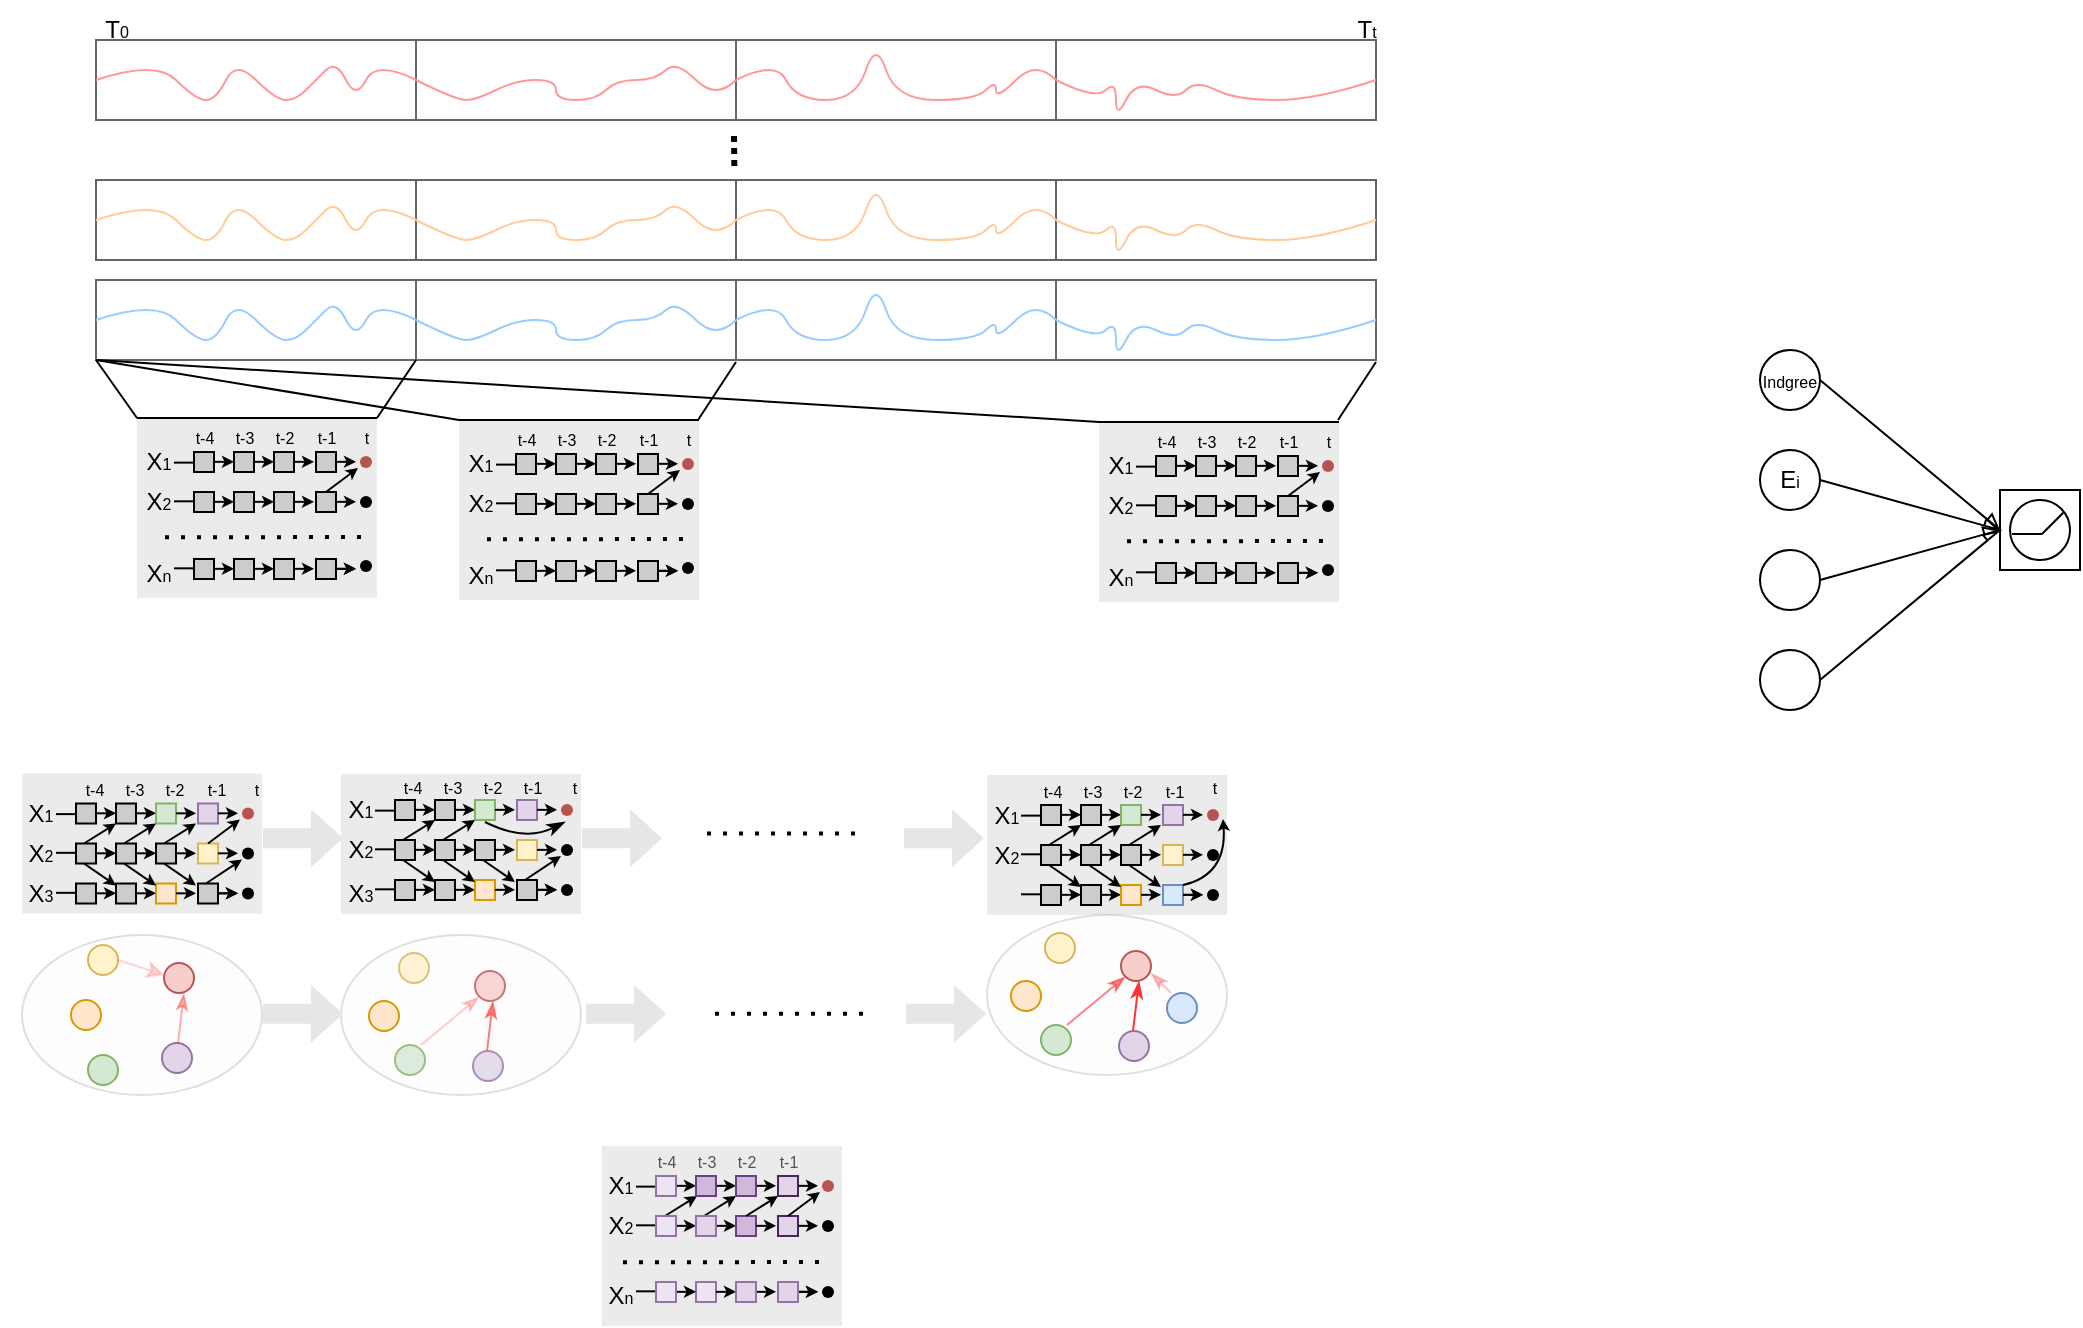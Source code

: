 <mxfile version="26.2.4">
  <diagram name="因果解耦学习" id="Xn1MKm5G6cUb3gmnLiGP">
    <mxGraphModel dx="1115" dy="767" grid="1" gridSize="10" guides="1" tooltips="1" connect="1" arrows="1" fold="1" page="1" pageScale="1" pageWidth="827" pageHeight="1169" background="#ffffff" math="0" shadow="0">
      <root>
        <mxCell id="0" />
        <mxCell id="1" parent="0" />
        <mxCell id="1oDXLKxFo-u_jyNa0GS2-1" value="" style="rounded=0;whiteSpace=wrap;html=1;fillColor=none;fontColor=#333333;strokeColor=#666666;" vertex="1" parent="1">
          <mxGeometry x="58" y="40" width="160" height="40" as="geometry" />
        </mxCell>
        <mxCell id="1oDXLKxFo-u_jyNa0GS2-2" value="" style="rounded=0;whiteSpace=wrap;html=1;fillColor=none;fontColor=#333333;strokeColor=#666666;" vertex="1" parent="1">
          <mxGeometry x="218" y="40" width="160" height="40" as="geometry" />
        </mxCell>
        <mxCell id="1oDXLKxFo-u_jyNa0GS2-3" value="" style="rounded=0;whiteSpace=wrap;html=1;fillColor=none;fontColor=#333333;strokeColor=#666666;" vertex="1" parent="1">
          <mxGeometry x="378" y="40" width="160" height="40" as="geometry" />
        </mxCell>
        <mxCell id="1oDXLKxFo-u_jyNa0GS2-4" value="" style="rounded=0;whiteSpace=wrap;html=1;fillColor=none;fontColor=#333333;strokeColor=#666666;" vertex="1" parent="1">
          <mxGeometry x="538" y="40" width="160" height="40" as="geometry" />
        </mxCell>
        <mxCell id="1oDXLKxFo-u_jyNa0GS2-6" value="" style="curved=1;endArrow=none;html=1;rounded=0;startFill=0;entryX=0;entryY=0.5;entryDx=0;entryDy=0;fillColor=#f8cecc;strokeColor=#FF9999;" edge="1" parent="1" target="1oDXLKxFo-u_jyNa0GS2-2">
          <mxGeometry width="50" height="50" relative="1" as="geometry">
            <mxPoint x="58" y="60" as="sourcePoint" />
            <mxPoint x="248" y="70" as="targetPoint" />
            <Array as="points">
              <mxPoint x="88" y="50" />
              <mxPoint x="108" y="70" />
              <mxPoint x="118" y="70" />
              <mxPoint x="128" y="50" />
              <mxPoint x="148" y="70" />
              <mxPoint x="158" y="70" />
              <mxPoint x="168" y="60" />
              <mxPoint x="178" y="50" />
              <mxPoint x="188" y="70" />
              <mxPoint x="198" y="50" />
            </Array>
          </mxGeometry>
        </mxCell>
        <mxCell id="1oDXLKxFo-u_jyNa0GS2-7" value="" style="curved=1;endArrow=none;html=1;rounded=0;startFill=0;entryX=0;entryY=0.5;entryDx=0;entryDy=0;fillColor=#f8cecc;strokeColor=#FF9999;" edge="1" parent="1">
          <mxGeometry width="50" height="50" relative="1" as="geometry">
            <mxPoint x="218" y="60" as="sourcePoint" />
            <mxPoint x="378" y="60" as="targetPoint" />
            <Array as="points">
              <mxPoint x="238" y="70" />
              <mxPoint x="248" y="70" />
              <mxPoint x="268" y="60" />
              <mxPoint x="288" y="60" />
              <mxPoint x="288" y="70" />
              <mxPoint x="308" y="70" />
              <mxPoint x="318" y="60" />
              <mxPoint x="338" y="60" />
              <mxPoint x="348" y="50" />
              <mxPoint x="368" y="70" />
            </Array>
          </mxGeometry>
        </mxCell>
        <mxCell id="1oDXLKxFo-u_jyNa0GS2-8" value="" style="curved=1;endArrow=none;html=1;rounded=0;startFill=0;entryX=0;entryY=0.5;entryDx=0;entryDy=0;fillColor=#f8cecc;strokeColor=#FF9999;" edge="1" parent="1">
          <mxGeometry width="50" height="50" relative="1" as="geometry">
            <mxPoint x="378" y="60" as="sourcePoint" />
            <mxPoint x="538" y="60" as="targetPoint" />
            <Array as="points">
              <mxPoint x="398" y="50" />
              <mxPoint x="408" y="70" />
              <mxPoint x="438" y="70" />
              <mxPoint x="448" y="40" />
              <mxPoint x="458" y="70" />
              <mxPoint x="498" y="70" />
              <mxPoint x="508" y="60" />
              <mxPoint x="508" y="70" />
              <mxPoint x="528" y="50" />
            </Array>
          </mxGeometry>
        </mxCell>
        <mxCell id="1oDXLKxFo-u_jyNa0GS2-9" value="" style="curved=1;endArrow=none;html=1;rounded=0;startFill=0;entryX=0;entryY=0.5;entryDx=0;entryDy=0;fillColor=#f8cecc;strokeColor=#FF9999;" edge="1" parent="1">
          <mxGeometry width="50" height="50" relative="1" as="geometry">
            <mxPoint x="538" y="60" as="sourcePoint" />
            <mxPoint x="698" y="60" as="targetPoint" />
            <Array as="points">
              <mxPoint x="558" y="70" />
              <mxPoint x="568" y="60" />
              <mxPoint x="568" y="80" />
              <mxPoint x="578" y="60" />
              <mxPoint x="598" y="70" />
              <mxPoint x="608" y="60" />
              <mxPoint x="628" y="70" />
              <mxPoint x="668" y="70" />
            </Array>
          </mxGeometry>
        </mxCell>
        <mxCell id="1oDXLKxFo-u_jyNa0GS2-11" value="" style="rounded=0;whiteSpace=wrap;html=1;strokeColor=none;fillColor=#CCCCCC;gradientColor=none;gradientDirection=north;opacity=40;" vertex="1" parent="1">
          <mxGeometry x="21" y="406.75" width="120" height="70" as="geometry" />
        </mxCell>
        <mxCell id="1oDXLKxFo-u_jyNa0GS2-17" value="" style="rounded=0;whiteSpace=wrap;html=1;fillColor=#CCCCCC;" vertex="1" parent="1">
          <mxGeometry x="48" y="421.75" width="10" height="10" as="geometry" />
        </mxCell>
        <mxCell id="1oDXLKxFo-u_jyNa0GS2-18" value="" style="rounded=0;whiteSpace=wrap;html=1;fillColor=#CCCCCC;" vertex="1" parent="1">
          <mxGeometry x="68" y="421.75" width="10" height="10" as="geometry" />
        </mxCell>
        <mxCell id="1oDXLKxFo-u_jyNa0GS2-19" value="" style="rounded=0;whiteSpace=wrap;html=1;fillColor=#e1d5e7;strokeColor=#9673a6;" vertex="1" parent="1">
          <mxGeometry x="109" y="421.75" width="10" height="10" as="geometry" />
        </mxCell>
        <mxCell id="1oDXLKxFo-u_jyNa0GS2-25" value="" style="rounded=0;whiteSpace=wrap;html=1;fillColor=#CCCCCC;" vertex="1" parent="1">
          <mxGeometry x="48" y="441.75" width="10" height="10" as="geometry" />
        </mxCell>
        <mxCell id="1oDXLKxFo-u_jyNa0GS2-26" value="" style="rounded=0;whiteSpace=wrap;html=1;fillColor=#CCCCCC;" vertex="1" parent="1">
          <mxGeometry x="68" y="441.75" width="10" height="10" as="geometry" />
        </mxCell>
        <mxCell id="1oDXLKxFo-u_jyNa0GS2-27" value="" style="rounded=0;whiteSpace=wrap;html=1;fillColor=#fff2cc;strokeColor=#d6b656;" vertex="1" parent="1">
          <mxGeometry x="109" y="441.75" width="10" height="10" as="geometry" />
        </mxCell>
        <mxCell id="1oDXLKxFo-u_jyNa0GS2-29" value="" style="rounded=0;whiteSpace=wrap;html=1;fillColor=#CCCCCC;" vertex="1" parent="1">
          <mxGeometry x="48" y="461.75" width="10" height="10" as="geometry" />
        </mxCell>
        <mxCell id="1oDXLKxFo-u_jyNa0GS2-30" value="" style="rounded=0;whiteSpace=wrap;html=1;fillColor=#CCCCCC;" vertex="1" parent="1">
          <mxGeometry x="68" y="461.75" width="10" height="10" as="geometry" />
        </mxCell>
        <mxCell id="1oDXLKxFo-u_jyNa0GS2-31" value="" style="rounded=0;whiteSpace=wrap;html=1;fillColor=#CCCCCC;strokeColor=#000000;" vertex="1" parent="1">
          <mxGeometry x="109" y="461.75" width="10" height="10" as="geometry" />
        </mxCell>
        <mxCell id="1oDXLKxFo-u_jyNa0GS2-33" value="" style="endArrow=classic;html=1;rounded=0;endSize=3;startSize=3;" edge="1" parent="1">
          <mxGeometry width="50" height="50" relative="1" as="geometry">
            <mxPoint x="119" y="446.67" as="sourcePoint" />
            <mxPoint x="129" y="446.67" as="targetPoint" />
          </mxGeometry>
        </mxCell>
        <mxCell id="1oDXLKxFo-u_jyNa0GS2-34" value="" style="endArrow=classic;html=1;rounded=0;endSize=3;startSize=3;" edge="1" parent="1">
          <mxGeometry width="50" height="50" relative="1" as="geometry">
            <mxPoint x="119" y="426.67" as="sourcePoint" />
            <mxPoint x="129" y="426.67" as="targetPoint" />
          </mxGeometry>
        </mxCell>
        <mxCell id="1oDXLKxFo-u_jyNa0GS2-35" value="" style="endArrow=classic;html=1;rounded=0;endSize=3;startSize=3;" edge="1" parent="1">
          <mxGeometry width="50" height="50" relative="1" as="geometry">
            <mxPoint x="119" y="466.67" as="sourcePoint" />
            <mxPoint x="129" y="466.67" as="targetPoint" />
          </mxGeometry>
        </mxCell>
        <mxCell id="1oDXLKxFo-u_jyNa0GS2-36" value="" style="endArrow=classic;html=1;rounded=0;endSize=3;startSize=3;" edge="1" parent="1">
          <mxGeometry width="50" height="50" relative="1" as="geometry">
            <mxPoint x="78" y="446.67" as="sourcePoint" />
            <mxPoint x="88" y="446.67" as="targetPoint" />
          </mxGeometry>
        </mxCell>
        <mxCell id="1oDXLKxFo-u_jyNa0GS2-37" value="" style="endArrow=classic;html=1;rounded=0;endSize=3;startSize=3;" edge="1" parent="1">
          <mxGeometry width="50" height="50" relative="1" as="geometry">
            <mxPoint x="78" y="426.67" as="sourcePoint" />
            <mxPoint x="88" y="426.67" as="targetPoint" />
          </mxGeometry>
        </mxCell>
        <mxCell id="1oDXLKxFo-u_jyNa0GS2-38" value="" style="endArrow=classic;html=1;rounded=0;endSize=3;startSize=3;" edge="1" parent="1">
          <mxGeometry width="50" height="50" relative="1" as="geometry">
            <mxPoint x="58" y="426.67" as="sourcePoint" />
            <mxPoint x="68" y="426.67" as="targetPoint" />
          </mxGeometry>
        </mxCell>
        <mxCell id="1oDXLKxFo-u_jyNa0GS2-39" value="" style="endArrow=classic;html=1;rounded=0;endSize=3;startSize=3;" edge="1" parent="1">
          <mxGeometry width="50" height="50" relative="1" as="geometry">
            <mxPoint x="58" y="446.67" as="sourcePoint" />
            <mxPoint x="68" y="446.67" as="targetPoint" />
          </mxGeometry>
        </mxCell>
        <mxCell id="1oDXLKxFo-u_jyNa0GS2-40" value="" style="endArrow=classic;html=1;rounded=0;endSize=3;startSize=3;" edge="1" parent="1">
          <mxGeometry width="50" height="50" relative="1" as="geometry">
            <mxPoint x="78" y="466.67" as="sourcePoint" />
            <mxPoint x="88" y="466.67" as="targetPoint" />
          </mxGeometry>
        </mxCell>
        <mxCell id="1oDXLKxFo-u_jyNa0GS2-41" value="" style="endArrow=classic;html=1;rounded=0;endSize=3;startSize=3;" edge="1" parent="1">
          <mxGeometry width="50" height="50" relative="1" as="geometry">
            <mxPoint x="58" y="466.67" as="sourcePoint" />
            <mxPoint x="68" y="466.67" as="targetPoint" />
          </mxGeometry>
        </mxCell>
        <mxCell id="1oDXLKxFo-u_jyNa0GS2-109" value="" style="endArrow=classic;html=1;rounded=0;endSize=3;startSize=3;" edge="1" parent="1">
          <mxGeometry width="50" height="50" relative="1" as="geometry">
            <mxPoint x="119" y="466.67" as="sourcePoint" />
            <mxPoint x="129" y="466.67" as="targetPoint" />
          </mxGeometry>
        </mxCell>
        <mxCell id="1oDXLKxFo-u_jyNa0GS2-110" value="" style="endArrow=classic;html=1;rounded=0;endSize=3;startSize=3;exitX=0.5;exitY=0;exitDx=0;exitDy=0;" edge="1" parent="1" source="1oDXLKxFo-u_jyNa0GS2-27">
          <mxGeometry width="50" height="50" relative="1" as="geometry">
            <mxPoint x="115" y="439.75" as="sourcePoint" />
            <mxPoint x="130" y="429.75" as="targetPoint" />
          </mxGeometry>
        </mxCell>
        <mxCell id="1oDXLKxFo-u_jyNa0GS2-111" value="" style="shape=waypoint;sketch=0;size=6;pointerEvents=1;points=[];fillColor=#f8cecc;resizable=0;rotatable=0;perimeter=centerPerimeter;snapToPoint=1;strokeColor=#b85450;" vertex="1" parent="1">
          <mxGeometry x="124" y="416.75" width="20" height="20" as="geometry" />
        </mxCell>
        <mxCell id="1oDXLKxFo-u_jyNa0GS2-112" value="T&lt;font style=&quot;font-size: 8px;&quot;&gt;0&lt;/font&gt;" style="text;html=1;align=center;verticalAlign=middle;resizable=0;points=[];autosize=1;strokeColor=none;fillColor=none;" vertex="1" parent="1">
          <mxGeometry x="48" y="20" width="40" height="30" as="geometry" />
        </mxCell>
        <mxCell id="1oDXLKxFo-u_jyNa0GS2-113" value="T&lt;font style=&quot;font-size: 8px;&quot;&gt;t&lt;/font&gt;" style="text;html=1;align=center;verticalAlign=middle;resizable=0;points=[];autosize=1;strokeColor=none;fillColor=none;" vertex="1" parent="1">
          <mxGeometry x="678" y="20" width="30" height="30" as="geometry" />
        </mxCell>
        <mxCell id="1oDXLKxFo-u_jyNa0GS2-128" value="" style="rounded=0;whiteSpace=wrap;html=1;fillColor=#d5e8d4;strokeColor=#82b366;" vertex="1" parent="1">
          <mxGeometry x="88" y="421.75" width="10" height="10" as="geometry" />
        </mxCell>
        <mxCell id="1oDXLKxFo-u_jyNa0GS2-129" value="" style="rounded=0;whiteSpace=wrap;html=1;fillColor=#CCCCCC;" vertex="1" parent="1">
          <mxGeometry x="88" y="441.75" width="10" height="10" as="geometry" />
        </mxCell>
        <mxCell id="1oDXLKxFo-u_jyNa0GS2-130" value="" style="rounded=0;whiteSpace=wrap;html=1;fillColor=#ffe6cc;strokeColor=#d79b00;" vertex="1" parent="1">
          <mxGeometry x="88" y="461.75" width="10" height="10" as="geometry" />
        </mxCell>
        <mxCell id="1oDXLKxFo-u_jyNa0GS2-131" value="" style="endArrow=classic;html=1;rounded=0;endSize=3;startSize=3;" edge="1" parent="1">
          <mxGeometry width="50" height="50" relative="1" as="geometry">
            <mxPoint x="98" y="446.67" as="sourcePoint" />
            <mxPoint x="108" y="446.67" as="targetPoint" />
          </mxGeometry>
        </mxCell>
        <mxCell id="1oDXLKxFo-u_jyNa0GS2-132" value="" style="endArrow=classic;html=1;rounded=0;endSize=3;startSize=3;" edge="1" parent="1">
          <mxGeometry width="50" height="50" relative="1" as="geometry">
            <mxPoint x="98" y="426.67" as="sourcePoint" />
            <mxPoint x="108" y="426.67" as="targetPoint" />
          </mxGeometry>
        </mxCell>
        <mxCell id="1oDXLKxFo-u_jyNa0GS2-133" value="" style="endArrow=classic;html=1;rounded=0;endSize=3;startSize=3;" edge="1" parent="1">
          <mxGeometry width="50" height="50" relative="1" as="geometry">
            <mxPoint x="98" y="466.67" as="sourcePoint" />
            <mxPoint x="108" y="466.67" as="targetPoint" />
          </mxGeometry>
        </mxCell>
        <mxCell id="1oDXLKxFo-u_jyNa0GS2-208" value="X&lt;font style=&quot;font-size: 8px;&quot;&gt;1&lt;/font&gt;" style="text;html=1;align=center;verticalAlign=middle;resizable=0;points=[];autosize=1;strokeColor=none;fillColor=none;" vertex="1" parent="1">
          <mxGeometry x="10" y="411.75" width="40" height="30" as="geometry" />
        </mxCell>
        <mxCell id="1oDXLKxFo-u_jyNa0GS2-209" value="X&lt;font style=&quot;font-size: 8px;&quot;&gt;2&lt;/font&gt;" style="text;html=1;align=center;verticalAlign=middle;resizable=0;points=[];autosize=1;strokeColor=none;fillColor=none;" vertex="1" parent="1">
          <mxGeometry x="10" y="431.75" width="40" height="30" as="geometry" />
        </mxCell>
        <mxCell id="1oDXLKxFo-u_jyNa0GS2-211" value="X&lt;font style=&quot;font-size: 8px;&quot;&gt;3&lt;/font&gt;" style="text;html=1;align=center;verticalAlign=middle;resizable=0;points=[];autosize=1;strokeColor=none;fillColor=none;" vertex="1" parent="1">
          <mxGeometry x="10" y="451.75" width="40" height="30" as="geometry" />
        </mxCell>
        <mxCell id="1oDXLKxFo-u_jyNa0GS2-446" value="" style="endArrow=classic;html=1;rounded=0;endSize=3;startSize=3;exitX=0.5;exitY=0;exitDx=0;exitDy=0;entryX=0;entryY=1;entryDx=0;entryDy=0;" edge="1" parent="1" target="1oDXLKxFo-u_jyNa0GS2-128">
          <mxGeometry width="50" height="50" relative="1" as="geometry">
            <mxPoint x="72" y="441.75" as="sourcePoint" />
            <mxPoint x="88" y="429.75" as="targetPoint" />
          </mxGeometry>
        </mxCell>
        <mxCell id="1oDXLKxFo-u_jyNa0GS2-447" value="&lt;font style=&quot;font-size: 8px;&quot;&gt;Indgree&lt;/font&gt;" style="ellipse;whiteSpace=wrap;html=1;aspect=fixed;" vertex="1" parent="1">
          <mxGeometry x="890" y="195" width="30" height="30" as="geometry" />
        </mxCell>
        <mxCell id="1oDXLKxFo-u_jyNa0GS2-448" value="E&lt;font style=&quot;font-size: 8px;&quot;&gt;i&lt;/font&gt;" style="ellipse;whiteSpace=wrap;html=1;aspect=fixed;" vertex="1" parent="1">
          <mxGeometry x="890" y="245" width="30" height="30" as="geometry" />
        </mxCell>
        <mxCell id="1oDXLKxFo-u_jyNa0GS2-449" value="" style="ellipse;whiteSpace=wrap;html=1;aspect=fixed;" vertex="1" parent="1">
          <mxGeometry x="890" y="295" width="30" height="30" as="geometry" />
        </mxCell>
        <mxCell id="1oDXLKxFo-u_jyNa0GS2-450" value="" style="ellipse;whiteSpace=wrap;html=1;aspect=fixed;" vertex="1" parent="1">
          <mxGeometry x="890" y="345" width="30" height="30" as="geometry" />
        </mxCell>
        <mxCell id="1oDXLKxFo-u_jyNa0GS2-451" value="" style="shape=waypoint;sketch=0;size=6;pointerEvents=1;points=[];fillColor=none;resizable=0;rotatable=0;perimeter=centerPerimeter;snapToPoint=1;" vertex="1" parent="1">
          <mxGeometry x="124" y="436.75" width="20" height="20" as="geometry" />
        </mxCell>
        <mxCell id="1oDXLKxFo-u_jyNa0GS2-452" value="" style="shape=waypoint;sketch=0;size=6;pointerEvents=1;points=[];fillColor=none;resizable=0;rotatable=0;perimeter=centerPerimeter;snapToPoint=1;" vertex="1" parent="1">
          <mxGeometry x="124" y="456.75" width="20" height="20" as="geometry" />
        </mxCell>
        <mxCell id="1oDXLKxFo-u_jyNa0GS2-453" value="" style="endArrow=none;html=1;rounded=0;" edge="1" parent="1">
          <mxGeometry width="50" height="50" relative="1" as="geometry">
            <mxPoint x="38" y="427.06" as="sourcePoint" />
            <mxPoint x="48" y="427.06" as="targetPoint" />
          </mxGeometry>
        </mxCell>
        <mxCell id="1oDXLKxFo-u_jyNa0GS2-454" value="" style="endArrow=none;html=1;rounded=0;" edge="1" parent="1">
          <mxGeometry width="50" height="50" relative="1" as="geometry">
            <mxPoint x="38" y="446.41" as="sourcePoint" />
            <mxPoint x="48" y="446.41" as="targetPoint" />
          </mxGeometry>
        </mxCell>
        <mxCell id="1oDXLKxFo-u_jyNa0GS2-459" value="" style="endArrow=none;html=1;rounded=0;" edge="1" parent="1">
          <mxGeometry width="50" height="50" relative="1" as="geometry">
            <mxPoint x="38" y="466.41" as="sourcePoint" />
            <mxPoint x="48" y="466.41" as="targetPoint" />
          </mxGeometry>
        </mxCell>
        <mxCell id="1oDXLKxFo-u_jyNa0GS2-460" value="&lt;font style=&quot;font-size: 8px;&quot;&gt;t-4&lt;/font&gt;" style="text;html=1;align=center;verticalAlign=middle;resizable=0;points=[];autosize=1;strokeColor=none;fillColor=none;" vertex="1" parent="1">
          <mxGeometry x="42" y="398.75" width="30" height="30" as="geometry" />
        </mxCell>
        <mxCell id="1oDXLKxFo-u_jyNa0GS2-461" value="&lt;font style=&quot;font-size: 8px;&quot;&gt;t-3&lt;/font&gt;" style="text;html=1;align=center;verticalAlign=middle;resizable=0;points=[];autosize=1;strokeColor=none;fillColor=none;" vertex="1" parent="1">
          <mxGeometry x="62" y="398.75" width="30" height="30" as="geometry" />
        </mxCell>
        <mxCell id="1oDXLKxFo-u_jyNa0GS2-462" value="&lt;font style=&quot;font-size: 8px;&quot;&gt;t-2&lt;/font&gt;" style="text;html=1;align=center;verticalAlign=middle;resizable=0;points=[];autosize=1;strokeColor=none;fillColor=none;" vertex="1" parent="1">
          <mxGeometry x="82" y="398.75" width="30" height="30" as="geometry" />
        </mxCell>
        <mxCell id="1oDXLKxFo-u_jyNa0GS2-463" value="&lt;font style=&quot;font-size: 8px;&quot;&gt;t-1&lt;/font&gt;" style="text;html=1;align=center;verticalAlign=middle;resizable=0;points=[];autosize=1;strokeColor=none;fillColor=none;" vertex="1" parent="1">
          <mxGeometry x="103" y="398.75" width="30" height="30" as="geometry" />
        </mxCell>
        <mxCell id="1oDXLKxFo-u_jyNa0GS2-464" value="&lt;font style=&quot;font-size: 8px;&quot;&gt;t&lt;/font&gt;" style="text;html=1;align=center;verticalAlign=middle;resizable=0;points=[];autosize=1;strokeColor=none;fillColor=none;" vertex="1" parent="1">
          <mxGeometry x="123" y="398.75" width="30" height="30" as="geometry" />
        </mxCell>
        <mxCell id="1oDXLKxFo-u_jyNa0GS2-553" value="" style="whiteSpace=wrap;html=1;aspect=fixed;" vertex="1" parent="1">
          <mxGeometry x="1010" y="265" width="40" height="40" as="geometry" />
        </mxCell>
        <mxCell id="1oDXLKxFo-u_jyNa0GS2-554" value="" style="ellipse;whiteSpace=wrap;html=1;aspect=fixed;" vertex="1" parent="1">
          <mxGeometry x="1015" y="270" width="30" height="30" as="geometry" />
        </mxCell>
        <mxCell id="1oDXLKxFo-u_jyNa0GS2-555" value="" style="endArrow=none;html=1;rounded=0;entryX=1;entryY=0;entryDx=0;entryDy=0;" edge="1" parent="1">
          <mxGeometry width="50" height="50" relative="1" as="geometry">
            <mxPoint x="1031" y="287" as="sourcePoint" />
            <mxPoint x="1041.607" y="276.393" as="targetPoint" />
            <Array as="points" />
          </mxGeometry>
        </mxCell>
        <mxCell id="1oDXLKxFo-u_jyNa0GS2-556" value="" style="endArrow=none;html=1;rounded=0;exitX=0;exitY=0.5;exitDx=0;exitDy=0;" edge="1" parent="1">
          <mxGeometry width="50" height="50" relative="1" as="geometry">
            <mxPoint x="1016" y="287" as="sourcePoint" />
            <mxPoint x="1031" y="287" as="targetPoint" />
          </mxGeometry>
        </mxCell>
        <mxCell id="1oDXLKxFo-u_jyNa0GS2-557" value="" style="endArrow=async;html=1;rounded=0;exitX=1;exitY=0.5;exitDx=0;exitDy=0;entryX=0;entryY=0.5;entryDx=0;entryDy=0;endFill=0;" edge="1" parent="1" source="1oDXLKxFo-u_jyNa0GS2-447" target="1oDXLKxFo-u_jyNa0GS2-553">
          <mxGeometry width="50" height="50" relative="1" as="geometry">
            <mxPoint x="940" y="285" as="sourcePoint" />
            <mxPoint x="990" y="235" as="targetPoint" />
          </mxGeometry>
        </mxCell>
        <mxCell id="1oDXLKxFo-u_jyNa0GS2-558" value="" style="endArrow=async;html=1;rounded=0;exitX=1;exitY=0.5;exitDx=0;exitDy=0;entryX=0;entryY=0.5;entryDx=0;entryDy=0;endFill=0;" edge="1" parent="1" source="1oDXLKxFo-u_jyNa0GS2-448" target="1oDXLKxFo-u_jyNa0GS2-553">
          <mxGeometry width="50" height="50" relative="1" as="geometry">
            <mxPoint x="940" y="285" as="sourcePoint" />
            <mxPoint x="990" y="235" as="targetPoint" />
          </mxGeometry>
        </mxCell>
        <mxCell id="1oDXLKxFo-u_jyNa0GS2-559" value="" style="endArrow=async;html=1;rounded=0;exitX=1;exitY=0.5;exitDx=0;exitDy=0;entryX=0;entryY=0.5;entryDx=0;entryDy=0;endFill=0;" edge="1" parent="1" source="1oDXLKxFo-u_jyNa0GS2-449" target="1oDXLKxFo-u_jyNa0GS2-553">
          <mxGeometry width="50" height="50" relative="1" as="geometry">
            <mxPoint x="940" y="285" as="sourcePoint" />
            <mxPoint x="990" y="235" as="targetPoint" />
          </mxGeometry>
        </mxCell>
        <mxCell id="1oDXLKxFo-u_jyNa0GS2-560" value="" style="endArrow=async;html=1;rounded=0;exitX=1;exitY=0.5;exitDx=0;exitDy=0;entryX=0;entryY=0.5;entryDx=0;entryDy=0;endFill=0;" edge="1" parent="1" source="1oDXLKxFo-u_jyNa0GS2-450" target="1oDXLKxFo-u_jyNa0GS2-553">
          <mxGeometry width="50" height="50" relative="1" as="geometry">
            <mxPoint x="940" y="285" as="sourcePoint" />
            <mxPoint x="990" y="235" as="targetPoint" />
          </mxGeometry>
        </mxCell>
        <mxCell id="1oDXLKxFo-u_jyNa0GS2-703" value="" style="endArrow=classic;html=1;rounded=0;endSize=3;startSize=3;exitX=0.5;exitY=0;exitDx=0;exitDy=0;entryX=0;entryY=1;entryDx=0;entryDy=0;" edge="1" parent="1">
          <mxGeometry width="50" height="50" relative="1" as="geometry">
            <mxPoint x="92" y="441.75" as="sourcePoint" />
            <mxPoint x="108" y="431.75" as="targetPoint" />
          </mxGeometry>
        </mxCell>
        <mxCell id="1oDXLKxFo-u_jyNa0GS2-704" value="" style="endArrow=classic;html=1;rounded=0;endSize=3;startSize=3;exitX=0.5;exitY=0;exitDx=0;exitDy=0;entryX=0;entryY=1;entryDx=0;entryDy=0;" edge="1" parent="1">
          <mxGeometry width="50" height="50" relative="1" as="geometry">
            <mxPoint x="52" y="441.75" as="sourcePoint" />
            <mxPoint x="68" y="431.75" as="targetPoint" />
          </mxGeometry>
        </mxCell>
        <mxCell id="1oDXLKxFo-u_jyNa0GS2-706" value="" style="endArrow=classic;html=1;rounded=0;endSize=3;startSize=3;exitX=0.5;exitY=0;exitDx=0;exitDy=0;" edge="1" parent="1">
          <mxGeometry width="50" height="50" relative="1" as="geometry">
            <mxPoint x="52" y="451.75" as="sourcePoint" />
            <mxPoint x="68" y="462.75" as="targetPoint" />
          </mxGeometry>
        </mxCell>
        <mxCell id="1oDXLKxFo-u_jyNa0GS2-707" value="" style="endArrow=classic;html=1;rounded=0;endSize=3;startSize=3;exitX=0.5;exitY=0;exitDx=0;exitDy=0;" edge="1" parent="1">
          <mxGeometry width="50" height="50" relative="1" as="geometry">
            <mxPoint x="72" y="451.75" as="sourcePoint" />
            <mxPoint x="88" y="462.75" as="targetPoint" />
          </mxGeometry>
        </mxCell>
        <mxCell id="1oDXLKxFo-u_jyNa0GS2-708" value="" style="endArrow=classic;html=1;rounded=0;endSize=3;startSize=3;exitX=0.5;exitY=0;exitDx=0;exitDy=0;" edge="1" parent="1">
          <mxGeometry width="50" height="50" relative="1" as="geometry">
            <mxPoint x="92" y="451.75" as="sourcePoint" />
            <mxPoint x="108" y="462.75" as="targetPoint" />
          </mxGeometry>
        </mxCell>
        <mxCell id="1oDXLKxFo-u_jyNa0GS2-709" value="" style="endArrow=classic;html=1;rounded=0;endSize=3;startSize=3;exitX=0.5;exitY=0;exitDx=0;exitDy=0;" edge="1" parent="1">
          <mxGeometry width="50" height="50" relative="1" as="geometry">
            <mxPoint x="113" y="461.75" as="sourcePoint" />
            <mxPoint x="131" y="449.75" as="targetPoint" />
          </mxGeometry>
        </mxCell>
        <mxCell id="1oDXLKxFo-u_jyNa0GS2-711" value="" style="rounded=0;whiteSpace=wrap;html=1;strokeColor=none;fillColor=#CCCCCC;gradientColor=none;gradientDirection=north;opacity=40;" vertex="1" parent="1">
          <mxGeometry x="180.5" y="407" width="120" height="70" as="geometry" />
        </mxCell>
        <mxCell id="1oDXLKxFo-u_jyNa0GS2-713" value="" style="rounded=0;whiteSpace=wrap;html=1;fillColor=#CCCCCC;" vertex="1" parent="1">
          <mxGeometry x="207.5" y="420" width="10" height="10" as="geometry" />
        </mxCell>
        <mxCell id="1oDXLKxFo-u_jyNa0GS2-714" value="" style="rounded=0;whiteSpace=wrap;html=1;fillColor=#CCCCCC;" vertex="1" parent="1">
          <mxGeometry x="227.5" y="420" width="10" height="10" as="geometry" />
        </mxCell>
        <mxCell id="1oDXLKxFo-u_jyNa0GS2-715" value="" style="rounded=0;whiteSpace=wrap;html=1;fillColor=#e1d5e7;strokeColor=#9673a6;" vertex="1" parent="1">
          <mxGeometry x="268.5" y="420" width="10" height="10" as="geometry" />
        </mxCell>
        <mxCell id="1oDXLKxFo-u_jyNa0GS2-716" value="" style="rounded=0;whiteSpace=wrap;html=1;fillColor=#CCCCCC;" vertex="1" parent="1">
          <mxGeometry x="207.5" y="440" width="10" height="10" as="geometry" />
        </mxCell>
        <mxCell id="1oDXLKxFo-u_jyNa0GS2-717" value="" style="rounded=0;whiteSpace=wrap;html=1;fillColor=#CCCCCC;" vertex="1" parent="1">
          <mxGeometry x="227.5" y="440" width="10" height="10" as="geometry" />
        </mxCell>
        <mxCell id="1oDXLKxFo-u_jyNa0GS2-718" value="" style="rounded=0;whiteSpace=wrap;html=1;fillColor=#fff2cc;strokeColor=#d6b656;" vertex="1" parent="1">
          <mxGeometry x="268.5" y="440" width="10" height="10" as="geometry" />
        </mxCell>
        <mxCell id="1oDXLKxFo-u_jyNa0GS2-719" value="" style="rounded=0;whiteSpace=wrap;html=1;fillColor=#CCCCCC;" vertex="1" parent="1">
          <mxGeometry x="207.5" y="460" width="10" height="10" as="geometry" />
        </mxCell>
        <mxCell id="1oDXLKxFo-u_jyNa0GS2-720" value="" style="rounded=0;whiteSpace=wrap;html=1;fillColor=#CCCCCC;" vertex="1" parent="1">
          <mxGeometry x="227.5" y="460" width="10" height="10" as="geometry" />
        </mxCell>
        <mxCell id="1oDXLKxFo-u_jyNa0GS2-721" value="" style="rounded=0;whiteSpace=wrap;html=1;fillColor=#CCCCCC;strokeColor=#000000;" vertex="1" parent="1">
          <mxGeometry x="268.5" y="460" width="10" height="10" as="geometry" />
        </mxCell>
        <mxCell id="1oDXLKxFo-u_jyNa0GS2-722" value="" style="endArrow=classic;html=1;rounded=0;endSize=3;startSize=3;" edge="1" parent="1">
          <mxGeometry width="50" height="50" relative="1" as="geometry">
            <mxPoint x="278.5" y="444.92" as="sourcePoint" />
            <mxPoint x="288.5" y="444.92" as="targetPoint" />
          </mxGeometry>
        </mxCell>
        <mxCell id="1oDXLKxFo-u_jyNa0GS2-723" value="" style="endArrow=classic;html=1;rounded=0;endSize=3;startSize=3;" edge="1" parent="1">
          <mxGeometry width="50" height="50" relative="1" as="geometry">
            <mxPoint x="278.5" y="424.92" as="sourcePoint" />
            <mxPoint x="288.5" y="424.92" as="targetPoint" />
          </mxGeometry>
        </mxCell>
        <mxCell id="1oDXLKxFo-u_jyNa0GS2-724" value="" style="endArrow=classic;html=1;rounded=0;endSize=3;startSize=3;" edge="1" parent="1">
          <mxGeometry width="50" height="50" relative="1" as="geometry">
            <mxPoint x="278.5" y="464.92" as="sourcePoint" />
            <mxPoint x="288.5" y="464.92" as="targetPoint" />
          </mxGeometry>
        </mxCell>
        <mxCell id="1oDXLKxFo-u_jyNa0GS2-725" value="" style="endArrow=classic;html=1;rounded=0;endSize=3;startSize=3;" edge="1" parent="1">
          <mxGeometry width="50" height="50" relative="1" as="geometry">
            <mxPoint x="237.5" y="444.92" as="sourcePoint" />
            <mxPoint x="247.5" y="444.92" as="targetPoint" />
          </mxGeometry>
        </mxCell>
        <mxCell id="1oDXLKxFo-u_jyNa0GS2-726" value="" style="endArrow=classic;html=1;rounded=0;endSize=3;startSize=3;" edge="1" parent="1">
          <mxGeometry width="50" height="50" relative="1" as="geometry">
            <mxPoint x="237.5" y="424.92" as="sourcePoint" />
            <mxPoint x="247.5" y="424.92" as="targetPoint" />
          </mxGeometry>
        </mxCell>
        <mxCell id="1oDXLKxFo-u_jyNa0GS2-727" value="" style="endArrow=classic;html=1;rounded=0;endSize=3;startSize=3;" edge="1" parent="1">
          <mxGeometry width="50" height="50" relative="1" as="geometry">
            <mxPoint x="217.5" y="424.92" as="sourcePoint" />
            <mxPoint x="227.5" y="424.92" as="targetPoint" />
          </mxGeometry>
        </mxCell>
        <mxCell id="1oDXLKxFo-u_jyNa0GS2-728" value="" style="endArrow=classic;html=1;rounded=0;endSize=3;startSize=3;" edge="1" parent="1">
          <mxGeometry width="50" height="50" relative="1" as="geometry">
            <mxPoint x="217.5" y="444.92" as="sourcePoint" />
            <mxPoint x="227.5" y="444.92" as="targetPoint" />
          </mxGeometry>
        </mxCell>
        <mxCell id="1oDXLKxFo-u_jyNa0GS2-729" value="" style="endArrow=classic;html=1;rounded=0;endSize=3;startSize=3;" edge="1" parent="1">
          <mxGeometry width="50" height="50" relative="1" as="geometry">
            <mxPoint x="237.5" y="464.92" as="sourcePoint" />
            <mxPoint x="247.5" y="464.92" as="targetPoint" />
          </mxGeometry>
        </mxCell>
        <mxCell id="1oDXLKxFo-u_jyNa0GS2-730" value="" style="endArrow=classic;html=1;rounded=0;endSize=3;startSize=3;" edge="1" parent="1">
          <mxGeometry width="50" height="50" relative="1" as="geometry">
            <mxPoint x="217.5" y="464.92" as="sourcePoint" />
            <mxPoint x="227.5" y="464.92" as="targetPoint" />
          </mxGeometry>
        </mxCell>
        <mxCell id="1oDXLKxFo-u_jyNa0GS2-731" value="" style="endArrow=classic;html=1;rounded=0;endSize=3;startSize=3;" edge="1" parent="1">
          <mxGeometry width="50" height="50" relative="1" as="geometry">
            <mxPoint x="278.5" y="464.92" as="sourcePoint" />
            <mxPoint x="288.5" y="464.92" as="targetPoint" />
          </mxGeometry>
        </mxCell>
        <mxCell id="1oDXLKxFo-u_jyNa0GS2-733" value="" style="shape=waypoint;sketch=0;size=6;pointerEvents=1;points=[];fillColor=#f8cecc;resizable=0;rotatable=0;perimeter=centerPerimeter;snapToPoint=1;strokeColor=#b85450;" vertex="1" parent="1">
          <mxGeometry x="283.5" y="415" width="20" height="20" as="geometry" />
        </mxCell>
        <mxCell id="1oDXLKxFo-u_jyNa0GS2-734" value="" style="rounded=0;whiteSpace=wrap;html=1;fillColor=#d5e8d4;strokeColor=#82b366;" vertex="1" parent="1">
          <mxGeometry x="247.5" y="420" width="10" height="10" as="geometry" />
        </mxCell>
        <mxCell id="1oDXLKxFo-u_jyNa0GS2-735" value="" style="rounded=0;whiteSpace=wrap;html=1;fillColor=#CCCCCC;" vertex="1" parent="1">
          <mxGeometry x="247.5" y="440" width="10" height="10" as="geometry" />
        </mxCell>
        <mxCell id="1oDXLKxFo-u_jyNa0GS2-736" value="" style="rounded=0;whiteSpace=wrap;html=1;fillColor=#ffe6cc;strokeColor=#d79b00;" vertex="1" parent="1">
          <mxGeometry x="247.5" y="460" width="10" height="10" as="geometry" />
        </mxCell>
        <mxCell id="1oDXLKxFo-u_jyNa0GS2-737" value="" style="endArrow=classic;html=1;rounded=0;endSize=3;startSize=3;" edge="1" parent="1">
          <mxGeometry width="50" height="50" relative="1" as="geometry">
            <mxPoint x="257.5" y="444.92" as="sourcePoint" />
            <mxPoint x="267.5" y="444.92" as="targetPoint" />
          </mxGeometry>
        </mxCell>
        <mxCell id="1oDXLKxFo-u_jyNa0GS2-738" value="" style="endArrow=classic;html=1;rounded=0;endSize=3;startSize=3;" edge="1" parent="1">
          <mxGeometry width="50" height="50" relative="1" as="geometry">
            <mxPoint x="257.5" y="424.92" as="sourcePoint" />
            <mxPoint x="267.5" y="424.92" as="targetPoint" />
          </mxGeometry>
        </mxCell>
        <mxCell id="1oDXLKxFo-u_jyNa0GS2-739" value="" style="endArrow=classic;html=1;rounded=0;endSize=3;startSize=3;" edge="1" parent="1">
          <mxGeometry width="50" height="50" relative="1" as="geometry">
            <mxPoint x="257.5" y="464.92" as="sourcePoint" />
            <mxPoint x="267.5" y="464.92" as="targetPoint" />
          </mxGeometry>
        </mxCell>
        <mxCell id="1oDXLKxFo-u_jyNa0GS2-740" value="X&lt;font style=&quot;font-size: 8px;&quot;&gt;1&lt;/font&gt;" style="text;html=1;align=center;verticalAlign=middle;resizable=0;points=[];autosize=1;strokeColor=none;fillColor=none;" vertex="1" parent="1">
          <mxGeometry x="169.5" y="410" width="40" height="30" as="geometry" />
        </mxCell>
        <mxCell id="1oDXLKxFo-u_jyNa0GS2-741" value="X&lt;font style=&quot;font-size: 8px;&quot;&gt;2&lt;/font&gt;" style="text;html=1;align=center;verticalAlign=middle;resizable=0;points=[];autosize=1;strokeColor=none;fillColor=none;" vertex="1" parent="1">
          <mxGeometry x="169.5" y="430" width="40" height="30" as="geometry" />
        </mxCell>
        <mxCell id="1oDXLKxFo-u_jyNa0GS2-742" value="" style="endArrow=classic;html=1;rounded=0;endSize=3;startSize=3;exitX=0.5;exitY=0;exitDx=0;exitDy=0;entryX=0;entryY=1;entryDx=0;entryDy=0;" edge="1" parent="1" target="1oDXLKxFo-u_jyNa0GS2-734">
          <mxGeometry width="50" height="50" relative="1" as="geometry">
            <mxPoint x="231.5" y="440" as="sourcePoint" />
            <mxPoint x="247.5" y="428" as="targetPoint" />
          </mxGeometry>
        </mxCell>
        <mxCell id="1oDXLKxFo-u_jyNa0GS2-743" value="" style="shape=waypoint;sketch=0;size=6;pointerEvents=1;points=[];fillColor=none;resizable=0;rotatable=0;perimeter=centerPerimeter;snapToPoint=1;" vertex="1" parent="1">
          <mxGeometry x="283.5" y="435" width="20" height="20" as="geometry" />
        </mxCell>
        <mxCell id="1oDXLKxFo-u_jyNa0GS2-744" value="" style="shape=waypoint;sketch=0;size=6;pointerEvents=1;points=[];fillColor=none;resizable=0;rotatable=0;perimeter=centerPerimeter;snapToPoint=1;" vertex="1" parent="1">
          <mxGeometry x="283.5" y="455" width="20" height="20" as="geometry" />
        </mxCell>
        <mxCell id="1oDXLKxFo-u_jyNa0GS2-745" value="" style="endArrow=none;html=1;rounded=0;" edge="1" parent="1">
          <mxGeometry width="50" height="50" relative="1" as="geometry">
            <mxPoint x="197.5" y="425.31" as="sourcePoint" />
            <mxPoint x="207.5" y="425.31" as="targetPoint" />
          </mxGeometry>
        </mxCell>
        <mxCell id="1oDXLKxFo-u_jyNa0GS2-746" value="" style="endArrow=none;html=1;rounded=0;" edge="1" parent="1">
          <mxGeometry width="50" height="50" relative="1" as="geometry">
            <mxPoint x="197.5" y="444.66" as="sourcePoint" />
            <mxPoint x="207.5" y="444.66" as="targetPoint" />
          </mxGeometry>
        </mxCell>
        <mxCell id="1oDXLKxFo-u_jyNa0GS2-747" value="" style="endArrow=none;html=1;rounded=0;" edge="1" parent="1">
          <mxGeometry width="50" height="50" relative="1" as="geometry">
            <mxPoint x="197.5" y="464.66" as="sourcePoint" />
            <mxPoint x="207.5" y="464.66" as="targetPoint" />
          </mxGeometry>
        </mxCell>
        <mxCell id="1oDXLKxFo-u_jyNa0GS2-748" value="&lt;font style=&quot;font-size: 8px;&quot;&gt;t-4&lt;/font&gt;" style="text;html=1;align=center;verticalAlign=middle;resizable=0;points=[];autosize=1;strokeColor=none;fillColor=none;" vertex="1" parent="1">
          <mxGeometry x="200.5" y="397.5" width="30" height="30" as="geometry" />
        </mxCell>
        <mxCell id="1oDXLKxFo-u_jyNa0GS2-749" value="&lt;font style=&quot;font-size: 8px;&quot;&gt;t-3&lt;/font&gt;" style="text;html=1;align=center;verticalAlign=middle;resizable=0;points=[];autosize=1;strokeColor=none;fillColor=none;" vertex="1" parent="1">
          <mxGeometry x="220.5" y="397.5" width="30" height="30" as="geometry" />
        </mxCell>
        <mxCell id="1oDXLKxFo-u_jyNa0GS2-750" value="&lt;font style=&quot;font-size: 8px;&quot;&gt;t-2&lt;/font&gt;" style="text;html=1;align=center;verticalAlign=middle;resizable=0;points=[];autosize=1;strokeColor=none;fillColor=none;" vertex="1" parent="1">
          <mxGeometry x="240.5" y="397.5" width="30" height="30" as="geometry" />
        </mxCell>
        <mxCell id="1oDXLKxFo-u_jyNa0GS2-751" value="&lt;font style=&quot;font-size: 8px;&quot;&gt;t-1&lt;/font&gt;" style="text;html=1;align=center;verticalAlign=middle;resizable=0;points=[];autosize=1;strokeColor=none;fillColor=none;" vertex="1" parent="1">
          <mxGeometry x="260.5" y="397.5" width="30" height="30" as="geometry" />
        </mxCell>
        <mxCell id="1oDXLKxFo-u_jyNa0GS2-752" value="&lt;font style=&quot;font-size: 8px;&quot;&gt;t&lt;/font&gt;" style="text;html=1;align=center;verticalAlign=middle;resizable=0;points=[];autosize=1;strokeColor=none;fillColor=none;" vertex="1" parent="1">
          <mxGeometry x="281.5" y="397.5" width="30" height="30" as="geometry" />
        </mxCell>
        <mxCell id="1oDXLKxFo-u_jyNa0GS2-754" value="" style="endArrow=classic;html=1;rounded=0;endSize=3;startSize=3;exitX=0.5;exitY=0;exitDx=0;exitDy=0;entryX=0;entryY=1;entryDx=0;entryDy=0;" edge="1" parent="1">
          <mxGeometry width="50" height="50" relative="1" as="geometry">
            <mxPoint x="211.5" y="440" as="sourcePoint" />
            <mxPoint x="227.5" y="430" as="targetPoint" />
          </mxGeometry>
        </mxCell>
        <mxCell id="1oDXLKxFo-u_jyNa0GS2-755" value="" style="endArrow=classic;html=1;rounded=0;endSize=3;startSize=3;exitX=0.5;exitY=0;exitDx=0;exitDy=0;" edge="1" parent="1">
          <mxGeometry width="50" height="50" relative="1" as="geometry">
            <mxPoint x="211.5" y="450" as="sourcePoint" />
            <mxPoint x="227.5" y="461" as="targetPoint" />
          </mxGeometry>
        </mxCell>
        <mxCell id="1oDXLKxFo-u_jyNa0GS2-756" value="" style="endArrow=classic;html=1;rounded=0;endSize=3;startSize=3;exitX=0.5;exitY=0;exitDx=0;exitDy=0;" edge="1" parent="1">
          <mxGeometry width="50" height="50" relative="1" as="geometry">
            <mxPoint x="231.5" y="450" as="sourcePoint" />
            <mxPoint x="247.5" y="461" as="targetPoint" />
          </mxGeometry>
        </mxCell>
        <mxCell id="1oDXLKxFo-u_jyNa0GS2-757" value="" style="endArrow=classic;html=1;rounded=0;endSize=3;startSize=3;exitX=0.5;exitY=0;exitDx=0;exitDy=0;" edge="1" parent="1">
          <mxGeometry width="50" height="50" relative="1" as="geometry">
            <mxPoint x="251.5" y="450" as="sourcePoint" />
            <mxPoint x="267.5" y="461" as="targetPoint" />
          </mxGeometry>
        </mxCell>
        <mxCell id="1oDXLKxFo-u_jyNa0GS2-758" value="" style="endArrow=classic;html=1;rounded=0;endSize=3;startSize=3;exitX=0.5;exitY=0;exitDx=0;exitDy=0;" edge="1" parent="1">
          <mxGeometry width="50" height="50" relative="1" as="geometry">
            <mxPoint x="272.5" y="460" as="sourcePoint" />
            <mxPoint x="290.5" y="448" as="targetPoint" />
          </mxGeometry>
        </mxCell>
        <mxCell id="1oDXLKxFo-u_jyNa0GS2-759" value="" style="rounded=0;whiteSpace=wrap;html=1;strokeColor=none;fillColor=#CCCCCC;gradientColor=none;gradientDirection=north;opacity=40;" vertex="1" parent="1">
          <mxGeometry x="503.5" y="407.5" width="120" height="70" as="geometry" />
        </mxCell>
        <mxCell id="1oDXLKxFo-u_jyNa0GS2-761" value="" style="rounded=0;whiteSpace=wrap;html=1;fillColor=#CCCCCC;" vertex="1" parent="1">
          <mxGeometry x="530.5" y="422.5" width="10" height="10" as="geometry" />
        </mxCell>
        <mxCell id="1oDXLKxFo-u_jyNa0GS2-762" value="" style="rounded=0;whiteSpace=wrap;html=1;fillColor=#CCCCCC;" vertex="1" parent="1">
          <mxGeometry x="550.5" y="422.5" width="10" height="10" as="geometry" />
        </mxCell>
        <mxCell id="1oDXLKxFo-u_jyNa0GS2-763" value="" style="rounded=0;whiteSpace=wrap;html=1;fillColor=#e1d5e7;strokeColor=#9673a6;" vertex="1" parent="1">
          <mxGeometry x="591.5" y="422.5" width="10" height="10" as="geometry" />
        </mxCell>
        <mxCell id="1oDXLKxFo-u_jyNa0GS2-764" value="" style="rounded=0;whiteSpace=wrap;html=1;fillColor=#CCCCCC;" vertex="1" parent="1">
          <mxGeometry x="530.5" y="442.5" width="10" height="10" as="geometry" />
        </mxCell>
        <mxCell id="1oDXLKxFo-u_jyNa0GS2-765" value="" style="rounded=0;whiteSpace=wrap;html=1;fillColor=#CCCCCC;" vertex="1" parent="1">
          <mxGeometry x="550.5" y="442.5" width="10" height="10" as="geometry" />
        </mxCell>
        <mxCell id="1oDXLKxFo-u_jyNa0GS2-766" value="" style="rounded=0;whiteSpace=wrap;html=1;fillColor=#fff2cc;strokeColor=#d6b656;" vertex="1" parent="1">
          <mxGeometry x="591.5" y="442.5" width="10" height="10" as="geometry" />
        </mxCell>
        <mxCell id="1oDXLKxFo-u_jyNa0GS2-767" value="" style="rounded=0;whiteSpace=wrap;html=1;fillColor=#CCCCCC;" vertex="1" parent="1">
          <mxGeometry x="530.5" y="462.5" width="10" height="10" as="geometry" />
        </mxCell>
        <mxCell id="1oDXLKxFo-u_jyNa0GS2-768" value="" style="rounded=0;whiteSpace=wrap;html=1;fillColor=#CCCCCC;" vertex="1" parent="1">
          <mxGeometry x="550.5" y="462.5" width="10" height="10" as="geometry" />
        </mxCell>
        <mxCell id="1oDXLKxFo-u_jyNa0GS2-769" value="" style="rounded=0;whiteSpace=wrap;html=1;fillColor=#dae8fc;strokeColor=#6c8ebf;" vertex="1" parent="1">
          <mxGeometry x="591.5" y="462.5" width="10" height="10" as="geometry" />
        </mxCell>
        <mxCell id="1oDXLKxFo-u_jyNa0GS2-770" value="" style="endArrow=classic;html=1;rounded=0;endSize=3;startSize=3;" edge="1" parent="1">
          <mxGeometry width="50" height="50" relative="1" as="geometry">
            <mxPoint x="601.5" y="447.42" as="sourcePoint" />
            <mxPoint x="611.5" y="447.42" as="targetPoint" />
          </mxGeometry>
        </mxCell>
        <mxCell id="1oDXLKxFo-u_jyNa0GS2-771" value="" style="endArrow=classic;html=1;rounded=0;endSize=3;startSize=3;" edge="1" parent="1">
          <mxGeometry width="50" height="50" relative="1" as="geometry">
            <mxPoint x="601.5" y="427.42" as="sourcePoint" />
            <mxPoint x="611.5" y="427.42" as="targetPoint" />
          </mxGeometry>
        </mxCell>
        <mxCell id="1oDXLKxFo-u_jyNa0GS2-772" value="" style="endArrow=classic;html=1;rounded=0;endSize=3;startSize=3;" edge="1" parent="1">
          <mxGeometry width="50" height="50" relative="1" as="geometry">
            <mxPoint x="601.5" y="467.42" as="sourcePoint" />
            <mxPoint x="611.5" y="467.42" as="targetPoint" />
          </mxGeometry>
        </mxCell>
        <mxCell id="1oDXLKxFo-u_jyNa0GS2-773" value="" style="endArrow=classic;html=1;rounded=0;endSize=3;startSize=3;" edge="1" parent="1">
          <mxGeometry width="50" height="50" relative="1" as="geometry">
            <mxPoint x="560.5" y="447.42" as="sourcePoint" />
            <mxPoint x="570.5" y="447.42" as="targetPoint" />
          </mxGeometry>
        </mxCell>
        <mxCell id="1oDXLKxFo-u_jyNa0GS2-774" value="" style="endArrow=classic;html=1;rounded=0;endSize=3;startSize=3;" edge="1" parent="1">
          <mxGeometry width="50" height="50" relative="1" as="geometry">
            <mxPoint x="560.5" y="427.42" as="sourcePoint" />
            <mxPoint x="570.5" y="427.42" as="targetPoint" />
          </mxGeometry>
        </mxCell>
        <mxCell id="1oDXLKxFo-u_jyNa0GS2-775" value="" style="endArrow=classic;html=1;rounded=0;endSize=3;startSize=3;" edge="1" parent="1">
          <mxGeometry width="50" height="50" relative="1" as="geometry">
            <mxPoint x="540.5" y="427.42" as="sourcePoint" />
            <mxPoint x="550.5" y="427.42" as="targetPoint" />
          </mxGeometry>
        </mxCell>
        <mxCell id="1oDXLKxFo-u_jyNa0GS2-776" value="" style="endArrow=classic;html=1;rounded=0;endSize=3;startSize=3;" edge="1" parent="1">
          <mxGeometry width="50" height="50" relative="1" as="geometry">
            <mxPoint x="540.5" y="447.42" as="sourcePoint" />
            <mxPoint x="550.5" y="447.42" as="targetPoint" />
          </mxGeometry>
        </mxCell>
        <mxCell id="1oDXLKxFo-u_jyNa0GS2-777" value="" style="endArrow=classic;html=1;rounded=0;endSize=3;startSize=3;" edge="1" parent="1">
          <mxGeometry width="50" height="50" relative="1" as="geometry">
            <mxPoint x="560.5" y="467.42" as="sourcePoint" />
            <mxPoint x="570.5" y="467.42" as="targetPoint" />
          </mxGeometry>
        </mxCell>
        <mxCell id="1oDXLKxFo-u_jyNa0GS2-778" value="" style="endArrow=classic;html=1;rounded=0;endSize=3;startSize=3;" edge="1" parent="1">
          <mxGeometry width="50" height="50" relative="1" as="geometry">
            <mxPoint x="540.5" y="467.42" as="sourcePoint" />
            <mxPoint x="550.5" y="467.42" as="targetPoint" />
          </mxGeometry>
        </mxCell>
        <mxCell id="1oDXLKxFo-u_jyNa0GS2-779" value="" style="endArrow=classic;html=1;rounded=0;endSize=3;startSize=3;" edge="1" parent="1">
          <mxGeometry width="50" height="50" relative="1" as="geometry">
            <mxPoint x="601.5" y="467.42" as="sourcePoint" />
            <mxPoint x="611.5" y="467.42" as="targetPoint" />
          </mxGeometry>
        </mxCell>
        <mxCell id="1oDXLKxFo-u_jyNa0GS2-781" value="" style="shape=waypoint;sketch=0;size=6;pointerEvents=1;points=[];fillColor=#f8cecc;resizable=0;rotatable=0;perimeter=centerPerimeter;snapToPoint=1;strokeColor=#b85450;" vertex="1" parent="1">
          <mxGeometry x="606.5" y="417.5" width="20" height="20" as="geometry" />
        </mxCell>
        <mxCell id="1oDXLKxFo-u_jyNa0GS2-782" value="" style="rounded=0;whiteSpace=wrap;html=1;fillColor=#d5e8d4;strokeColor=#82b366;" vertex="1" parent="1">
          <mxGeometry x="570.5" y="422.5" width="10" height="10" as="geometry" />
        </mxCell>
        <mxCell id="1oDXLKxFo-u_jyNa0GS2-783" value="" style="rounded=0;whiteSpace=wrap;html=1;fillColor=#CCCCCC;" vertex="1" parent="1">
          <mxGeometry x="570.5" y="442.5" width="10" height="10" as="geometry" />
        </mxCell>
        <mxCell id="1oDXLKxFo-u_jyNa0GS2-784" value="" style="rounded=0;whiteSpace=wrap;html=1;fillColor=#ffe6cc;strokeColor=#d79b00;" vertex="1" parent="1">
          <mxGeometry x="570.5" y="462.5" width="10" height="10" as="geometry" />
        </mxCell>
        <mxCell id="1oDXLKxFo-u_jyNa0GS2-785" value="" style="endArrow=classic;html=1;rounded=0;endSize=3;startSize=3;" edge="1" parent="1">
          <mxGeometry width="50" height="50" relative="1" as="geometry">
            <mxPoint x="580.5" y="447.42" as="sourcePoint" />
            <mxPoint x="590.5" y="447.42" as="targetPoint" />
          </mxGeometry>
        </mxCell>
        <mxCell id="1oDXLKxFo-u_jyNa0GS2-786" value="" style="endArrow=classic;html=1;rounded=0;endSize=3;startSize=3;" edge="1" parent="1">
          <mxGeometry width="50" height="50" relative="1" as="geometry">
            <mxPoint x="580.5" y="427.42" as="sourcePoint" />
            <mxPoint x="590.5" y="427.42" as="targetPoint" />
          </mxGeometry>
        </mxCell>
        <mxCell id="1oDXLKxFo-u_jyNa0GS2-787" value="" style="endArrow=classic;html=1;rounded=0;endSize=3;startSize=3;" edge="1" parent="1">
          <mxGeometry width="50" height="50" relative="1" as="geometry">
            <mxPoint x="580.5" y="467.42" as="sourcePoint" />
            <mxPoint x="590.5" y="467.42" as="targetPoint" />
          </mxGeometry>
        </mxCell>
        <mxCell id="1oDXLKxFo-u_jyNa0GS2-788" value="X&lt;font style=&quot;font-size: 8px;&quot;&gt;1&lt;/font&gt;" style="text;html=1;align=center;verticalAlign=middle;resizable=0;points=[];autosize=1;strokeColor=none;fillColor=none;" vertex="1" parent="1">
          <mxGeometry x="492.5" y="412.5" width="40" height="30" as="geometry" />
        </mxCell>
        <mxCell id="1oDXLKxFo-u_jyNa0GS2-789" value="X&lt;font style=&quot;font-size: 8px;&quot;&gt;2&lt;/font&gt;" style="text;html=1;align=center;verticalAlign=middle;resizable=0;points=[];autosize=1;strokeColor=none;fillColor=none;" vertex="1" parent="1">
          <mxGeometry x="492.5" y="432.5" width="40" height="30" as="geometry" />
        </mxCell>
        <mxCell id="1oDXLKxFo-u_jyNa0GS2-790" value="" style="endArrow=classic;html=1;rounded=0;endSize=3;startSize=3;exitX=0.5;exitY=0;exitDx=0;exitDy=0;entryX=0;entryY=1;entryDx=0;entryDy=0;" edge="1" parent="1" target="1oDXLKxFo-u_jyNa0GS2-782">
          <mxGeometry width="50" height="50" relative="1" as="geometry">
            <mxPoint x="554.5" y="442.5" as="sourcePoint" />
            <mxPoint x="570.5" y="430.5" as="targetPoint" />
          </mxGeometry>
        </mxCell>
        <mxCell id="1oDXLKxFo-u_jyNa0GS2-791" value="" style="shape=waypoint;sketch=0;size=6;pointerEvents=1;points=[];fillColor=none;resizable=0;rotatable=0;perimeter=centerPerimeter;snapToPoint=1;" vertex="1" parent="1">
          <mxGeometry x="606.5" y="437.5" width="20" height="20" as="geometry" />
        </mxCell>
        <mxCell id="1oDXLKxFo-u_jyNa0GS2-792" value="" style="shape=waypoint;sketch=0;size=6;pointerEvents=1;points=[];fillColor=none;resizable=0;rotatable=0;perimeter=centerPerimeter;snapToPoint=1;" vertex="1" parent="1">
          <mxGeometry x="606.5" y="457.5" width="20" height="20" as="geometry" />
        </mxCell>
        <mxCell id="1oDXLKxFo-u_jyNa0GS2-793" value="" style="endArrow=none;html=1;rounded=0;" edge="1" parent="1">
          <mxGeometry width="50" height="50" relative="1" as="geometry">
            <mxPoint x="520.5" y="427.81" as="sourcePoint" />
            <mxPoint x="530.5" y="427.81" as="targetPoint" />
          </mxGeometry>
        </mxCell>
        <mxCell id="1oDXLKxFo-u_jyNa0GS2-794" value="" style="endArrow=none;html=1;rounded=0;" edge="1" parent="1">
          <mxGeometry width="50" height="50" relative="1" as="geometry">
            <mxPoint x="520.5" y="447.16" as="sourcePoint" />
            <mxPoint x="530.5" y="447.16" as="targetPoint" />
          </mxGeometry>
        </mxCell>
        <mxCell id="1oDXLKxFo-u_jyNa0GS2-795" value="" style="endArrow=none;html=1;rounded=0;" edge="1" parent="1">
          <mxGeometry width="50" height="50" relative="1" as="geometry">
            <mxPoint x="520.5" y="467.16" as="sourcePoint" />
            <mxPoint x="530.5" y="467.16" as="targetPoint" />
          </mxGeometry>
        </mxCell>
        <mxCell id="1oDXLKxFo-u_jyNa0GS2-796" value="&lt;font style=&quot;font-size: 8px;&quot;&gt;t-4&lt;/font&gt;" style="text;html=1;align=center;verticalAlign=middle;resizable=0;points=[];autosize=1;strokeColor=none;fillColor=none;" vertex="1" parent="1">
          <mxGeometry x="520.5" y="399.5" width="30" height="30" as="geometry" />
        </mxCell>
        <mxCell id="1oDXLKxFo-u_jyNa0GS2-797" value="&lt;font style=&quot;font-size: 8px;&quot;&gt;t-3&lt;/font&gt;" style="text;html=1;align=center;verticalAlign=middle;resizable=0;points=[];autosize=1;strokeColor=none;fillColor=none;" vertex="1" parent="1">
          <mxGeometry x="540.5" y="399.5" width="30" height="30" as="geometry" />
        </mxCell>
        <mxCell id="1oDXLKxFo-u_jyNa0GS2-798" value="&lt;font style=&quot;font-size: 8px;&quot;&gt;t-2&lt;/font&gt;" style="text;html=1;align=center;verticalAlign=middle;resizable=0;points=[];autosize=1;strokeColor=none;fillColor=none;" vertex="1" parent="1">
          <mxGeometry x="560.5" y="399.5" width="30" height="30" as="geometry" />
        </mxCell>
        <mxCell id="1oDXLKxFo-u_jyNa0GS2-799" value="&lt;font style=&quot;font-size: 8px;&quot;&gt;t-1&lt;/font&gt;" style="text;html=1;align=center;verticalAlign=middle;resizable=0;points=[];autosize=1;strokeColor=none;fillColor=none;" vertex="1" parent="1">
          <mxGeometry x="581.5" y="399.5" width="30" height="30" as="geometry" />
        </mxCell>
        <mxCell id="1oDXLKxFo-u_jyNa0GS2-800" value="&lt;font style=&quot;font-size: 8px;&quot;&gt;t&lt;/font&gt;" style="text;html=1;align=center;verticalAlign=middle;resizable=0;points=[];autosize=1;strokeColor=none;fillColor=none;" vertex="1" parent="1">
          <mxGeometry x="601.5" y="397.5" width="30" height="30" as="geometry" />
        </mxCell>
        <mxCell id="1oDXLKxFo-u_jyNa0GS2-801" value="" style="endArrow=classic;html=1;rounded=0;endSize=3;startSize=3;exitX=0.5;exitY=0;exitDx=0;exitDy=0;entryX=0;entryY=1;entryDx=0;entryDy=0;" edge="1" parent="1">
          <mxGeometry width="50" height="50" relative="1" as="geometry">
            <mxPoint x="574.5" y="442.5" as="sourcePoint" />
            <mxPoint x="590.5" y="432.5" as="targetPoint" />
          </mxGeometry>
        </mxCell>
        <mxCell id="1oDXLKxFo-u_jyNa0GS2-802" value="" style="endArrow=classic;html=1;rounded=0;endSize=3;startSize=3;exitX=0.5;exitY=0;exitDx=0;exitDy=0;entryX=0;entryY=1;entryDx=0;entryDy=0;" edge="1" parent="1">
          <mxGeometry width="50" height="50" relative="1" as="geometry">
            <mxPoint x="534.5" y="442.5" as="sourcePoint" />
            <mxPoint x="550.5" y="432.5" as="targetPoint" />
          </mxGeometry>
        </mxCell>
        <mxCell id="1oDXLKxFo-u_jyNa0GS2-803" value="" style="endArrow=classic;html=1;rounded=0;endSize=3;startSize=3;exitX=0.5;exitY=0;exitDx=0;exitDy=0;" edge="1" parent="1">
          <mxGeometry width="50" height="50" relative="1" as="geometry">
            <mxPoint x="534.5" y="452.5" as="sourcePoint" />
            <mxPoint x="550.5" y="463.5" as="targetPoint" />
          </mxGeometry>
        </mxCell>
        <mxCell id="1oDXLKxFo-u_jyNa0GS2-804" value="" style="endArrow=classic;html=1;rounded=0;endSize=3;startSize=3;exitX=0.5;exitY=0;exitDx=0;exitDy=0;" edge="1" parent="1">
          <mxGeometry width="50" height="50" relative="1" as="geometry">
            <mxPoint x="554.5" y="452.5" as="sourcePoint" />
            <mxPoint x="570.5" y="463.5" as="targetPoint" />
          </mxGeometry>
        </mxCell>
        <mxCell id="1oDXLKxFo-u_jyNa0GS2-805" value="" style="endArrow=classic;html=1;rounded=0;endSize=3;startSize=3;exitX=0.5;exitY=0;exitDx=0;exitDy=0;" edge="1" parent="1">
          <mxGeometry width="50" height="50" relative="1" as="geometry">
            <mxPoint x="574.5" y="452.5" as="sourcePoint" />
            <mxPoint x="590.5" y="463.5" as="targetPoint" />
          </mxGeometry>
        </mxCell>
        <mxCell id="1oDXLKxFo-u_jyNa0GS2-808" value="" style="curved=1;endArrow=classicThin;html=1;rounded=0;endFill=1;" edge="1" parent="1">
          <mxGeometry width="50" height="50" relative="1" as="geometry">
            <mxPoint x="252.5" y="431" as="sourcePoint" />
            <mxPoint x="292.5" y="431" as="targetPoint" />
            <Array as="points">
              <mxPoint x="272.5" y="441" />
            </Array>
          </mxGeometry>
        </mxCell>
        <mxCell id="1oDXLKxFo-u_jyNa0GS2-812" value="" style="curved=1;endArrow=classic;html=1;rounded=0;endSize=3;" edge="1" parent="1">
          <mxGeometry width="50" height="50" relative="1" as="geometry">
            <mxPoint x="601.5" y="462.5" as="sourcePoint" />
            <mxPoint x="621.5" y="429.5" as="targetPoint" />
            <Array as="points">
              <mxPoint x="623.5" y="457.5" />
            </Array>
          </mxGeometry>
        </mxCell>
        <mxCell id="1oDXLKxFo-u_jyNa0GS2-829" value="" style="group" vertex="1" connectable="0" parent="1">
          <mxGeometry x="180.5" y="487.5" width="120" height="80" as="geometry" />
        </mxCell>
        <mxCell id="1oDXLKxFo-u_jyNa0GS2-697" value="" style="ellipse;whiteSpace=wrap;html=1;aspect=fixed;fillColor=#fff2cc;strokeColor=#d6b656;" vertex="1" parent="1oDXLKxFo-u_jyNa0GS2-829">
          <mxGeometry x="29" y="9" width="15" height="15" as="geometry" />
        </mxCell>
        <mxCell id="1oDXLKxFo-u_jyNa0GS2-698" value="" style="ellipse;whiteSpace=wrap;html=1;aspect=fixed;fillColor=#d5e8d4;strokeColor=#82b366;" vertex="1" parent="1oDXLKxFo-u_jyNa0GS2-829">
          <mxGeometry x="27" y="55" width="15" height="15" as="geometry" />
        </mxCell>
        <mxCell id="1oDXLKxFo-u_jyNa0GS2-699" value="" style="ellipse;whiteSpace=wrap;html=1;aspect=fixed;fillColor=#f8cecc;strokeColor=#b85450;" vertex="1" parent="1oDXLKxFo-u_jyNa0GS2-829">
          <mxGeometry x="67" y="18" width="15" height="15" as="geometry" />
        </mxCell>
        <mxCell id="1oDXLKxFo-u_jyNa0GS2-700" value="" style="ellipse;whiteSpace=wrap;html=1;aspect=fixed;fillColor=#e1d5e7;strokeColor=#9673a6;" vertex="1" parent="1oDXLKxFo-u_jyNa0GS2-829">
          <mxGeometry x="66" y="58" width="15" height="15" as="geometry" />
        </mxCell>
        <mxCell id="1oDXLKxFo-u_jyNa0GS2-809" value="" style="endArrow=classicThin;html=1;rounded=0;fillColor=#f8cecc;strokeColor=#FF3333;opacity=30;endFill=1;entryX=0;entryY=1;entryDx=0;entryDy=0;" edge="1" parent="1oDXLKxFo-u_jyNa0GS2-829" target="1oDXLKxFo-u_jyNa0GS2-699">
          <mxGeometry width="50" height="50" relative="1" as="geometry">
            <mxPoint x="40" y="55" as="sourcePoint" />
            <mxPoint x="77" y="34" as="targetPoint" />
          </mxGeometry>
        </mxCell>
        <mxCell id="1oDXLKxFo-u_jyNa0GS2-811" value="" style="endArrow=classicThin;html=1;rounded=0;fillColor=#dae8fc;strokeColor=#FF3333;opacity=80;endFill=1;" edge="1" parent="1oDXLKxFo-u_jyNa0GS2-829">
          <mxGeometry width="50" height="50" relative="1" as="geometry">
            <mxPoint x="73" y="58" as="sourcePoint" />
            <mxPoint x="76" y="33" as="targetPoint" />
          </mxGeometry>
        </mxCell>
        <mxCell id="1oDXLKxFo-u_jyNa0GS2-815" value="" style="ellipse;whiteSpace=wrap;html=1;fillColor=#f5f5f5;fontColor=#333333;strokeColor=#666666;opacity=20;" vertex="1" parent="1oDXLKxFo-u_jyNa0GS2-829">
          <mxGeometry width="120" height="80" as="geometry" />
        </mxCell>
        <mxCell id="1oDXLKxFo-u_jyNa0GS2-841" value="" style="ellipse;whiteSpace=wrap;html=1;aspect=fixed;fillColor=#ffe6cc;strokeColor=#d79b00;" vertex="1" parent="1oDXLKxFo-u_jyNa0GS2-829">
          <mxGeometry x="14" y="33" width="15" height="15" as="geometry" />
        </mxCell>
        <mxCell id="1oDXLKxFo-u_jyNa0GS2-830" value="" style="group" vertex="1" connectable="0" parent="1">
          <mxGeometry x="503.5" y="477.5" width="120" height="80" as="geometry" />
        </mxCell>
        <mxCell id="1oDXLKxFo-u_jyNa0GS2-823" value="" style="ellipse;whiteSpace=wrap;html=1;fillColor=#f5f5f5;fontColor=#333333;strokeColor=#666666;opacity=20;" vertex="1" parent="1oDXLKxFo-u_jyNa0GS2-830">
          <mxGeometry width="120" height="80" as="geometry" />
        </mxCell>
        <mxCell id="1oDXLKxFo-u_jyNa0GS2-817" value="" style="ellipse;whiteSpace=wrap;html=1;aspect=fixed;fillColor=#fff2cc;strokeColor=#d6b656;" vertex="1" parent="1oDXLKxFo-u_jyNa0GS2-830">
          <mxGeometry x="29" y="9" width="15" height="15" as="geometry" />
        </mxCell>
        <mxCell id="1oDXLKxFo-u_jyNa0GS2-818" value="" style="ellipse;whiteSpace=wrap;html=1;aspect=fixed;fillColor=#d5e8d4;strokeColor=#82b366;" vertex="1" parent="1oDXLKxFo-u_jyNa0GS2-830">
          <mxGeometry x="27" y="55" width="15" height="15" as="geometry" />
        </mxCell>
        <mxCell id="1oDXLKxFo-u_jyNa0GS2-819" value="" style="ellipse;whiteSpace=wrap;html=1;aspect=fixed;fillColor=#f8cecc;strokeColor=#b85450;" vertex="1" parent="1oDXLKxFo-u_jyNa0GS2-830">
          <mxGeometry x="67" y="18" width="15" height="15" as="geometry" />
        </mxCell>
        <mxCell id="1oDXLKxFo-u_jyNa0GS2-820" value="" style="ellipse;whiteSpace=wrap;html=1;aspect=fixed;fillColor=#e1d5e7;strokeColor=#9673a6;" vertex="1" parent="1oDXLKxFo-u_jyNa0GS2-830">
          <mxGeometry x="66" y="58" width="15" height="15" as="geometry" />
        </mxCell>
        <mxCell id="1oDXLKxFo-u_jyNa0GS2-821" value="" style="endArrow=classicThin;html=1;rounded=0;fillColor=#f8cecc;strokeColor=#FF3333;opacity=60;endFill=1;entryX=0;entryY=1;entryDx=0;entryDy=0;" edge="1" parent="1oDXLKxFo-u_jyNa0GS2-830" target="1oDXLKxFo-u_jyNa0GS2-819">
          <mxGeometry width="50" height="50" relative="1" as="geometry">
            <mxPoint x="40" y="55" as="sourcePoint" />
            <mxPoint x="77" y="34" as="targetPoint" />
          </mxGeometry>
        </mxCell>
        <mxCell id="1oDXLKxFo-u_jyNa0GS2-822" value="" style="endArrow=classicThin;html=1;rounded=0;fillColor=#dae8fc;strokeColor=#FF3333;endFill=1;" edge="1" parent="1oDXLKxFo-u_jyNa0GS2-830">
          <mxGeometry width="50" height="50" relative="1" as="geometry">
            <mxPoint x="73" y="58" as="sourcePoint" />
            <mxPoint x="76" y="33" as="targetPoint" />
          </mxGeometry>
        </mxCell>
        <mxCell id="1oDXLKxFo-u_jyNa0GS2-824" value="" style="ellipse;whiteSpace=wrap;html=1;aspect=fixed;fillColor=#dae8fc;strokeColor=#6c8ebf;" vertex="1" parent="1oDXLKxFo-u_jyNa0GS2-830">
          <mxGeometry x="90" y="39" width="15" height="15" as="geometry" />
        </mxCell>
        <mxCell id="1oDXLKxFo-u_jyNa0GS2-825" value="" style="endArrow=classicThin;html=1;rounded=0;fillColor=#dae8fc;strokeColor=#FF3333;opacity=30;endFill=1;" edge="1" parent="1oDXLKxFo-u_jyNa0GS2-830">
          <mxGeometry width="50" height="50" relative="1" as="geometry">
            <mxPoint x="92" y="39" as="sourcePoint" />
            <mxPoint x="82" y="29" as="targetPoint" />
          </mxGeometry>
        </mxCell>
        <mxCell id="1oDXLKxFo-u_jyNa0GS2-842" value="" style="ellipse;whiteSpace=wrap;html=1;aspect=fixed;fillColor=#ffe6cc;strokeColor=#d79b00;" vertex="1" parent="1oDXLKxFo-u_jyNa0GS2-830">
          <mxGeometry x="12" y="33" width="15" height="15" as="geometry" />
        </mxCell>
        <mxCell id="1oDXLKxFo-u_jyNa0GS2-987" value="" style="group" vertex="1" connectable="0" parent="1">
          <mxGeometry x="300" y="585" width="134" height="98" as="geometry" />
        </mxCell>
        <mxCell id="1oDXLKxFo-u_jyNa0GS2-962" value="&lt;font style=&quot;font-size: 8px;&quot;&gt;t-4&lt;/font&gt;" style="text;html=1;align=center;verticalAlign=middle;resizable=0;points=[];autosize=1;strokeColor=none;fillColor=none;" vertex="1" parent="1oDXLKxFo-u_jyNa0GS2-987">
          <mxGeometry x="28" width="30" height="30" as="geometry" />
        </mxCell>
        <mxCell id="1oDXLKxFo-u_jyNa0GS2-963" value="&lt;font style=&quot;font-size: 8px;&quot;&gt;t-3&lt;/font&gt;" style="text;html=1;align=center;verticalAlign=middle;resizable=0;points=[];autosize=1;strokeColor=none;fillColor=none;" vertex="1" parent="1oDXLKxFo-u_jyNa0GS2-987">
          <mxGeometry x="48" width="30" height="30" as="geometry" />
        </mxCell>
        <mxCell id="1oDXLKxFo-u_jyNa0GS2-964" value="&lt;font style=&quot;font-size: 8px;&quot;&gt;t-2&lt;/font&gt;" style="text;html=1;align=center;verticalAlign=middle;resizable=0;points=[];autosize=1;strokeColor=none;fillColor=none;" vertex="1" parent="1oDXLKxFo-u_jyNa0GS2-987">
          <mxGeometry x="68" width="30" height="30" as="geometry" />
        </mxCell>
        <mxCell id="1oDXLKxFo-u_jyNa0GS2-965" value="&lt;font style=&quot;font-size: 8px;&quot;&gt;t-1&lt;/font&gt;" style="text;html=1;align=center;verticalAlign=middle;resizable=0;points=[];autosize=1;strokeColor=none;fillColor=none;" vertex="1" parent="1oDXLKxFo-u_jyNa0GS2-987">
          <mxGeometry x="89" width="30" height="30" as="geometry" />
        </mxCell>
        <mxCell id="1oDXLKxFo-u_jyNa0GS2-986" value="" style="group" vertex="1" connectable="0" parent="1oDXLKxFo-u_jyNa0GS2-987">
          <mxGeometry y="8" width="134" height="90" as="geometry" />
        </mxCell>
        <mxCell id="1oDXLKxFo-u_jyNa0GS2-927" value="" style="rounded=0;whiteSpace=wrap;html=1;strokeColor=none;fillColor=#CCCCCC;gradientColor=none;gradientDirection=north;opacity=40;" vertex="1" parent="1oDXLKxFo-u_jyNa0GS2-986">
          <mxGeometry x="11" width="120" height="90" as="geometry" />
        </mxCell>
        <mxCell id="1oDXLKxFo-u_jyNa0GS2-930" value="" style="rounded=0;whiteSpace=wrap;html=1;fillColor=#E1D5E7;strokeColor=#4A2560;" vertex="1" parent="1oDXLKxFo-u_jyNa0GS2-986">
          <mxGeometry x="99" y="15" width="10" height="10" as="geometry" />
        </mxCell>
        <mxCell id="1oDXLKxFo-u_jyNa0GS2-933" value="" style="rounded=0;whiteSpace=wrap;html=1;fillColor=#E1D5E7;strokeColor=#4A2560;" vertex="1" parent="1oDXLKxFo-u_jyNa0GS2-986">
          <mxGeometry x="99" y="35" width="10" height="10" as="geometry" />
        </mxCell>
        <mxCell id="1oDXLKxFo-u_jyNa0GS2-935" value="" style="rounded=0;whiteSpace=wrap;html=1;fillColor=#EDE4F2;strokeColor=#9673A6;" vertex="1" parent="1oDXLKxFo-u_jyNa0GS2-986">
          <mxGeometry x="58" y="68" width="10" height="10" as="geometry" />
        </mxCell>
        <mxCell id="1oDXLKxFo-u_jyNa0GS2-937" value="" style="endArrow=classic;html=1;rounded=0;endSize=3;startSize=3;" edge="1" parent="1oDXLKxFo-u_jyNa0GS2-986">
          <mxGeometry width="50" height="50" relative="1" as="geometry">
            <mxPoint x="109" y="39.92" as="sourcePoint" />
            <mxPoint x="119" y="39.92" as="targetPoint" />
          </mxGeometry>
        </mxCell>
        <mxCell id="1oDXLKxFo-u_jyNa0GS2-938" value="" style="endArrow=classic;html=1;rounded=0;endSize=3;startSize=3;" edge="1" parent="1oDXLKxFo-u_jyNa0GS2-986">
          <mxGeometry width="50" height="50" relative="1" as="geometry">
            <mxPoint x="109" y="19.92" as="sourcePoint" />
            <mxPoint x="119" y="19.92" as="targetPoint" />
          </mxGeometry>
        </mxCell>
        <mxCell id="1oDXLKxFo-u_jyNa0GS2-939" value="" style="endArrow=classic;html=1;rounded=0;endSize=3;startSize=3;" edge="1" parent="1oDXLKxFo-u_jyNa0GS2-986">
          <mxGeometry width="50" height="50" relative="1" as="geometry">
            <mxPoint x="109" y="72.92" as="sourcePoint" />
            <mxPoint x="119" y="72.92" as="targetPoint" />
          </mxGeometry>
        </mxCell>
        <mxCell id="1oDXLKxFo-u_jyNa0GS2-940" value="" style="endArrow=classic;html=1;rounded=0;endSize=3;startSize=3;" edge="1" parent="1oDXLKxFo-u_jyNa0GS2-986">
          <mxGeometry width="50" height="50" relative="1" as="geometry">
            <mxPoint x="68" y="39.92" as="sourcePoint" />
            <mxPoint x="78" y="39.92" as="targetPoint" />
          </mxGeometry>
        </mxCell>
        <mxCell id="1oDXLKxFo-u_jyNa0GS2-941" value="" style="endArrow=classic;html=1;rounded=0;endSize=3;startSize=3;" edge="1" parent="1oDXLKxFo-u_jyNa0GS2-986">
          <mxGeometry width="50" height="50" relative="1" as="geometry">
            <mxPoint x="68" y="19.92" as="sourcePoint" />
            <mxPoint x="78" y="19.92" as="targetPoint" />
          </mxGeometry>
        </mxCell>
        <mxCell id="1oDXLKxFo-u_jyNa0GS2-942" value="" style="endArrow=classic;html=1;rounded=0;endSize=3;startSize=3;" edge="1" parent="1oDXLKxFo-u_jyNa0GS2-986">
          <mxGeometry width="50" height="50" relative="1" as="geometry">
            <mxPoint x="48" y="19.92" as="sourcePoint" />
            <mxPoint x="58" y="19.92" as="targetPoint" />
          </mxGeometry>
        </mxCell>
        <mxCell id="1oDXLKxFo-u_jyNa0GS2-943" value="" style="endArrow=classic;html=1;rounded=0;endSize=3;startSize=3;" edge="1" parent="1oDXLKxFo-u_jyNa0GS2-986">
          <mxGeometry width="50" height="50" relative="1" as="geometry">
            <mxPoint x="48" y="39.92" as="sourcePoint" />
            <mxPoint x="58" y="39.92" as="targetPoint" />
          </mxGeometry>
        </mxCell>
        <mxCell id="1oDXLKxFo-u_jyNa0GS2-944" value="" style="endArrow=classic;html=1;rounded=0;endSize=3;startSize=3;" edge="1" parent="1oDXLKxFo-u_jyNa0GS2-986">
          <mxGeometry width="50" height="50" relative="1" as="geometry">
            <mxPoint x="68" y="72.92" as="sourcePoint" />
            <mxPoint x="78" y="72.92" as="targetPoint" />
          </mxGeometry>
        </mxCell>
        <mxCell id="1oDXLKxFo-u_jyNa0GS2-945" value="" style="endArrow=classic;html=1;rounded=0;endSize=3;startSize=3;" edge="1" parent="1oDXLKxFo-u_jyNa0GS2-986">
          <mxGeometry width="50" height="50" relative="1" as="geometry">
            <mxPoint x="48" y="72.92" as="sourcePoint" />
            <mxPoint x="58" y="72.92" as="targetPoint" />
          </mxGeometry>
        </mxCell>
        <mxCell id="1oDXLKxFo-u_jyNa0GS2-946" value="" style="endArrow=classic;html=1;rounded=0;endSize=3;startSize=3;" edge="1" parent="1oDXLKxFo-u_jyNa0GS2-986">
          <mxGeometry width="50" height="50" relative="1" as="geometry">
            <mxPoint x="109" y="72.92" as="sourcePoint" />
            <mxPoint x="119" y="72.92" as="targetPoint" />
          </mxGeometry>
        </mxCell>
        <mxCell id="1oDXLKxFo-u_jyNa0GS2-947" value="" style="endArrow=classic;html=1;rounded=0;endSize=3;startSize=3;exitX=0.5;exitY=0;exitDx=0;exitDy=0;" edge="1" parent="1oDXLKxFo-u_jyNa0GS2-986" source="1oDXLKxFo-u_jyNa0GS2-933">
          <mxGeometry width="50" height="50" relative="1" as="geometry">
            <mxPoint x="105" y="33" as="sourcePoint" />
            <mxPoint x="120" y="23" as="targetPoint" />
          </mxGeometry>
        </mxCell>
        <mxCell id="1oDXLKxFo-u_jyNa0GS2-948" value="" style="shape=waypoint;sketch=0;size=6;pointerEvents=1;points=[];fillColor=#f8cecc;resizable=0;rotatable=0;perimeter=centerPerimeter;snapToPoint=1;strokeColor=#b85450;" vertex="1" parent="1oDXLKxFo-u_jyNa0GS2-986">
          <mxGeometry x="114" y="10" width="20" height="20" as="geometry" />
        </mxCell>
        <mxCell id="1oDXLKxFo-u_jyNa0GS2-950" value="" style="rounded=0;whiteSpace=wrap;html=1;fillColor=light-dark(#D0B8DA,#3A2E3F);strokeColor=#6A4185;" vertex="1" parent="1oDXLKxFo-u_jyNa0GS2-986">
          <mxGeometry x="78" y="35" width="10" height="10" as="geometry" />
        </mxCell>
        <mxCell id="1oDXLKxFo-u_jyNa0GS2-952" value="" style="endArrow=classic;html=1;rounded=0;endSize=3;startSize=3;" edge="1" parent="1oDXLKxFo-u_jyNa0GS2-986">
          <mxGeometry width="50" height="50" relative="1" as="geometry">
            <mxPoint x="88" y="39.92" as="sourcePoint" />
            <mxPoint x="98" y="39.92" as="targetPoint" />
          </mxGeometry>
        </mxCell>
        <mxCell id="1oDXLKxFo-u_jyNa0GS2-953" value="" style="endArrow=classic;html=1;rounded=0;endSize=3;startSize=3;" edge="1" parent="1oDXLKxFo-u_jyNa0GS2-986">
          <mxGeometry width="50" height="50" relative="1" as="geometry">
            <mxPoint x="88" y="19.92" as="sourcePoint" />
            <mxPoint x="98" y="19.92" as="targetPoint" />
          </mxGeometry>
        </mxCell>
        <mxCell id="1oDXLKxFo-u_jyNa0GS2-954" value="" style="endArrow=classic;html=1;rounded=0;endSize=3;startSize=3;" edge="1" parent="1oDXLKxFo-u_jyNa0GS2-986">
          <mxGeometry width="50" height="50" relative="1" as="geometry">
            <mxPoint x="88" y="72.92" as="sourcePoint" />
            <mxPoint x="98" y="72.92" as="targetPoint" />
          </mxGeometry>
        </mxCell>
        <mxCell id="1oDXLKxFo-u_jyNa0GS2-955" value="X&lt;font style=&quot;font-size: 8px;&quot;&gt;1&lt;/font&gt;" style="text;html=1;align=center;verticalAlign=middle;resizable=0;points=[];autosize=1;strokeColor=none;fillColor=none;" vertex="1" parent="1oDXLKxFo-u_jyNa0GS2-986">
          <mxGeometry y="5" width="40" height="30" as="geometry" />
        </mxCell>
        <mxCell id="1oDXLKxFo-u_jyNa0GS2-956" value="X&lt;font style=&quot;font-size: 8px;&quot;&gt;2&lt;/font&gt;" style="text;html=1;align=center;verticalAlign=middle;resizable=0;points=[];autosize=1;strokeColor=none;fillColor=none;" vertex="1" parent="1oDXLKxFo-u_jyNa0GS2-986">
          <mxGeometry y="25" width="40" height="30" as="geometry" />
        </mxCell>
        <mxCell id="1oDXLKxFo-u_jyNa0GS2-957" value="" style="shape=waypoint;sketch=0;size=6;pointerEvents=1;points=[];fillColor=none;resizable=0;rotatable=0;perimeter=centerPerimeter;snapToPoint=1;" vertex="1" parent="1oDXLKxFo-u_jyNa0GS2-986">
          <mxGeometry x="114" y="30" width="20" height="20" as="geometry" />
        </mxCell>
        <mxCell id="1oDXLKxFo-u_jyNa0GS2-958" value="" style="shape=waypoint;sketch=0;size=6;pointerEvents=1;points=[];fillColor=none;resizable=0;rotatable=0;perimeter=centerPerimeter;snapToPoint=1;" vertex="1" parent="1oDXLKxFo-u_jyNa0GS2-986">
          <mxGeometry x="114" y="63" width="20" height="20" as="geometry" />
        </mxCell>
        <mxCell id="1oDXLKxFo-u_jyNa0GS2-959" value="" style="endArrow=none;html=1;rounded=0;" edge="1" parent="1oDXLKxFo-u_jyNa0GS2-986">
          <mxGeometry width="50" height="50" relative="1" as="geometry">
            <mxPoint x="28" y="20.31" as="sourcePoint" />
            <mxPoint x="38" y="20.31" as="targetPoint" />
          </mxGeometry>
        </mxCell>
        <mxCell id="1oDXLKxFo-u_jyNa0GS2-960" value="" style="endArrow=none;html=1;rounded=0;" edge="1" parent="1oDXLKxFo-u_jyNa0GS2-986">
          <mxGeometry width="50" height="50" relative="1" as="geometry">
            <mxPoint x="28" y="39.66" as="sourcePoint" />
            <mxPoint x="38" y="39.66" as="targetPoint" />
          </mxGeometry>
        </mxCell>
        <mxCell id="1oDXLKxFo-u_jyNa0GS2-961" value="" style="endArrow=none;html=1;rounded=0;" edge="1" parent="1oDXLKxFo-u_jyNa0GS2-986">
          <mxGeometry width="50" height="50" relative="1" as="geometry">
            <mxPoint x="28" y="72.66" as="sourcePoint" />
            <mxPoint x="38" y="72.66" as="targetPoint" />
          </mxGeometry>
        </mxCell>
        <mxCell id="1oDXLKxFo-u_jyNa0GS2-966" value="X&lt;span style=&quot;font-size: 8px;&quot;&gt;n&lt;/span&gt;" style="text;html=1;align=center;verticalAlign=middle;resizable=0;points=[];autosize=1;strokeColor=none;fillColor=none;" vertex="1" parent="1oDXLKxFo-u_jyNa0GS2-986">
          <mxGeometry y="60" width="40" height="30" as="geometry" />
        </mxCell>
        <mxCell id="1oDXLKxFo-u_jyNa0GS2-967" value="" style="endArrow=classic;html=1;rounded=0;endSize=3;startSize=3;exitX=0.5;exitY=0;exitDx=0;exitDy=0;entryX=0;entryY=1;entryDx=0;entryDy=0;" edge="1" parent="1oDXLKxFo-u_jyNa0GS2-986">
          <mxGeometry width="50" height="50" relative="1" as="geometry">
            <mxPoint x="42.5" y="35" as="sourcePoint" />
            <mxPoint x="58.5" y="25" as="targetPoint" />
          </mxGeometry>
        </mxCell>
        <mxCell id="1oDXLKxFo-u_jyNa0GS2-968" value="" style="endArrow=classic;html=1;rounded=0;endSize=3;startSize=3;exitX=0.5;exitY=0;exitDx=0;exitDy=0;entryX=0;entryY=1;entryDx=0;entryDy=0;" edge="1" parent="1oDXLKxFo-u_jyNa0GS2-986">
          <mxGeometry width="50" height="50" relative="1" as="geometry">
            <mxPoint x="62" y="35" as="sourcePoint" />
            <mxPoint x="78" y="25" as="targetPoint" />
          </mxGeometry>
        </mxCell>
        <mxCell id="1oDXLKxFo-u_jyNa0GS2-969" value="" style="endArrow=classic;html=1;rounded=0;endSize=3;startSize=3;exitX=0.5;exitY=0;exitDx=0;exitDy=0;entryX=0;entryY=1;entryDx=0;entryDy=0;" edge="1" parent="1oDXLKxFo-u_jyNa0GS2-986">
          <mxGeometry width="50" height="50" relative="1" as="geometry">
            <mxPoint x="83" y="35" as="sourcePoint" />
            <mxPoint x="99" y="25" as="targetPoint" />
          </mxGeometry>
        </mxCell>
        <mxCell id="1oDXLKxFo-u_jyNa0GS2-976" value="" style="rounded=0;whiteSpace=wrap;html=1;fillColor=light-dark(#E1D5E7,#3A2E3F);strokeColor=#9673a6;" vertex="1" parent="1oDXLKxFo-u_jyNa0GS2-986">
          <mxGeometry x="58" y="35" width="10" height="10" as="geometry" />
        </mxCell>
        <mxCell id="1oDXLKxFo-u_jyNa0GS2-978" value="" style="rounded=0;whiteSpace=wrap;html=1;fillColor=light-dark(#D0B8DA,#3A2E3F);strokeColor=#6A4185;" vertex="1" parent="1oDXLKxFo-u_jyNa0GS2-986">
          <mxGeometry x="78" y="15" width="10" height="10" as="geometry" />
        </mxCell>
        <mxCell id="1oDXLKxFo-u_jyNa0GS2-979" value="" style="rounded=0;whiteSpace=wrap;html=1;fillColor=light-dark(#D0B8DA,#3A2E3F);strokeColor=#6A4185;" vertex="1" parent="1oDXLKxFo-u_jyNa0GS2-986">
          <mxGeometry x="58" y="15" width="10" height="10" as="geometry" />
        </mxCell>
        <mxCell id="1oDXLKxFo-u_jyNa0GS2-980" value="" style="rounded=0;whiteSpace=wrap;html=1;fillColor=light-dark(#E1D5E7,#3A2E3F);strokeColor=#9673a6;" vertex="1" parent="1oDXLKxFo-u_jyNa0GS2-986">
          <mxGeometry x="78" y="68" width="10" height="10" as="geometry" />
        </mxCell>
        <mxCell id="1oDXLKxFo-u_jyNa0GS2-981" value="" style="rounded=0;whiteSpace=wrap;html=1;fillColor=light-dark(#E1D5E7,#3A2E3F);strokeColor=#9673a6;" vertex="1" parent="1oDXLKxFo-u_jyNa0GS2-986">
          <mxGeometry x="99" y="68" width="10" height="10" as="geometry" />
        </mxCell>
        <mxCell id="1oDXLKxFo-u_jyNa0GS2-982" value="" style="rounded=0;whiteSpace=wrap;html=1;fillColor=#EDE4F2;strokeColor=#9673A6;" vertex="1" parent="1oDXLKxFo-u_jyNa0GS2-986">
          <mxGeometry x="38" y="68" width="10" height="10" as="geometry" />
        </mxCell>
        <mxCell id="1oDXLKxFo-u_jyNa0GS2-983" value="" style="rounded=0;whiteSpace=wrap;html=1;fillColor=#EDE4F2;strokeColor=#9673A6;" vertex="1" parent="1oDXLKxFo-u_jyNa0GS2-986">
          <mxGeometry x="38" y="35" width="10" height="10" as="geometry" />
        </mxCell>
        <mxCell id="1oDXLKxFo-u_jyNa0GS2-984" value="" style="rounded=0;whiteSpace=wrap;html=1;fillColor=#EDE4F2;strokeColor=#9673A6;" vertex="1" parent="1oDXLKxFo-u_jyNa0GS2-986">
          <mxGeometry x="38" y="15" width="10" height="10" as="geometry" />
        </mxCell>
        <mxCell id="1oDXLKxFo-u_jyNa0GS2-1487" value="" style="endArrow=none;dashed=1;html=1;dashPattern=1 3;strokeWidth=2;rounded=0;exitX=0.425;exitY=-0.078;exitDx=0;exitDy=0;exitPerimeter=0;" edge="1" parent="1oDXLKxFo-u_jyNa0GS2-986">
          <mxGeometry width="50" height="50" relative="1" as="geometry">
            <mxPoint x="21.5" y="58.16" as="sourcePoint" />
            <mxPoint x="124.5" y="58.0" as="targetPoint" />
          </mxGeometry>
        </mxCell>
        <mxCell id="1oDXLKxFo-u_jyNa0GS2-1128" value="" style="shape=flexArrow;endArrow=classic;html=1;rounded=0;endWidth=18;endSize=5;fillColor=#E6E6E6;strokeColor=none;" edge="1" parent="1">
          <mxGeometry width="50" height="50" relative="1" as="geometry">
            <mxPoint x="141" y="439.17" as="sourcePoint" />
            <mxPoint x="182" y="439.17" as="targetPoint" />
          </mxGeometry>
        </mxCell>
        <mxCell id="1oDXLKxFo-u_jyNa0GS2-1129" value="" style="endArrow=none;dashed=1;html=1;dashPattern=1 3;strokeWidth=2;rounded=0;" edge="1" parent="1">
          <mxGeometry width="50" height="50" relative="1" as="geometry">
            <mxPoint x="363.5" y="436.75" as="sourcePoint" />
            <mxPoint x="443.5" y="436.75" as="targetPoint" />
          </mxGeometry>
        </mxCell>
        <mxCell id="1oDXLKxFo-u_jyNa0GS2-1132" value="X&lt;font style=&quot;font-size: 8px;&quot;&gt;3&lt;/font&gt;" style="text;html=1;align=center;verticalAlign=middle;resizable=0;points=[];autosize=1;strokeColor=none;fillColor=none;" vertex="1" parent="1">
          <mxGeometry x="169.5" y="451.75" width="40" height="30" as="geometry" />
        </mxCell>
        <mxCell id="1oDXLKxFo-u_jyNa0GS2-1401" value="" style="shape=flexArrow;endArrow=classic;html=1;rounded=0;endWidth=18;endSize=5;fillColor=#E6E6E6;strokeColor=none;" edge="1" parent="1">
          <mxGeometry width="50" height="50" relative="1" as="geometry">
            <mxPoint x="300.5" y="439.17" as="sourcePoint" />
            <mxPoint x="341.5" y="439.17" as="targetPoint" />
          </mxGeometry>
        </mxCell>
        <mxCell id="1oDXLKxFo-u_jyNa0GS2-1404" value="" style="shape=flexArrow;endArrow=classic;html=1;rounded=0;endWidth=18;endSize=5;fillColor=#E6E6E6;strokeColor=none;" edge="1" parent="1">
          <mxGeometry width="50" height="50" relative="1" as="geometry">
            <mxPoint x="461.5" y="439.17" as="sourcePoint" />
            <mxPoint x="502.5" y="439.17" as="targetPoint" />
          </mxGeometry>
        </mxCell>
        <mxCell id="1oDXLKxFo-u_jyNa0GS2-1405" value="" style="group" vertex="1" connectable="0" parent="1">
          <mxGeometry x="21" y="487.5" width="120" height="80" as="geometry" />
        </mxCell>
        <mxCell id="1oDXLKxFo-u_jyNa0GS2-816" value="" style="ellipse;whiteSpace=wrap;html=1;fillColor=#f5f5f5;fontColor=#333333;strokeColor=#666666;opacity=20;" vertex="1" parent="1oDXLKxFo-u_jyNa0GS2-1405">
          <mxGeometry width="120" height="80" as="geometry" />
        </mxCell>
        <mxCell id="1oDXLKxFo-u_jyNa0GS2-690" value="" style="ellipse;whiteSpace=wrap;html=1;aspect=fixed;fillColor=#fff2cc;strokeColor=#d6b656;" vertex="1" parent="1oDXLKxFo-u_jyNa0GS2-1405">
          <mxGeometry x="33" y="5" width="15" height="15" as="geometry" />
        </mxCell>
        <mxCell id="1oDXLKxFo-u_jyNa0GS2-691" value="" style="ellipse;whiteSpace=wrap;html=1;aspect=fixed;fillColor=#d5e8d4;strokeColor=#82b366;" vertex="1" parent="1oDXLKxFo-u_jyNa0GS2-1405">
          <mxGeometry x="33" y="60" width="15" height="15" as="geometry" />
        </mxCell>
        <mxCell id="1oDXLKxFo-u_jyNa0GS2-692" value="" style="ellipse;whiteSpace=wrap;html=1;aspect=fixed;fillColor=#f8cecc;strokeColor=#b85450;" vertex="1" parent="1oDXLKxFo-u_jyNa0GS2-1405">
          <mxGeometry x="71" y="14" width="15" height="15" as="geometry" />
        </mxCell>
        <mxCell id="1oDXLKxFo-u_jyNa0GS2-693" value="" style="ellipse;whiteSpace=wrap;html=1;aspect=fixed;fillColor=#e1d5e7;strokeColor=#9673a6;" vertex="1" parent="1oDXLKxFo-u_jyNa0GS2-1405">
          <mxGeometry x="70" y="54" width="15" height="15" as="geometry" />
        </mxCell>
        <mxCell id="1oDXLKxFo-u_jyNa0GS2-695" value="" style="endArrow=classic;html=1;rounded=0;exitX=1;exitY=0.5;exitDx=0;exitDy=0;fillColor=#dae8fc;strokeColor=#FF3333;opacity=20;endFill=1;" edge="1" parent="1oDXLKxFo-u_jyNa0GS2-1405" source="1oDXLKxFo-u_jyNa0GS2-690">
          <mxGeometry width="50" height="50" relative="1" as="geometry">
            <mxPoint x="48" y="16" as="sourcePoint" />
            <mxPoint x="71" y="20" as="targetPoint" />
          </mxGeometry>
        </mxCell>
        <mxCell id="1oDXLKxFo-u_jyNa0GS2-696" value="" style="endArrow=classicThin;html=1;rounded=0;fillColor=#dae8fc;strokeColor=#FF3333;opacity=40;endFill=1;" edge="1" parent="1oDXLKxFo-u_jyNa0GS2-1405">
          <mxGeometry width="50" height="50" relative="1" as="geometry">
            <mxPoint x="78" y="54" as="sourcePoint" />
            <mxPoint x="81" y="29" as="targetPoint" />
          </mxGeometry>
        </mxCell>
        <mxCell id="1oDXLKxFo-u_jyNa0GS2-840" value="" style="ellipse;whiteSpace=wrap;html=1;aspect=fixed;fillColor=#ffe6cc;strokeColor=#d79b00;" vertex="1" parent="1oDXLKxFo-u_jyNa0GS2-1405">
          <mxGeometry x="24.5" y="32.5" width="15" height="15" as="geometry" />
        </mxCell>
        <mxCell id="1oDXLKxFo-u_jyNa0GS2-1406" value="" style="shape=flexArrow;endArrow=classic;html=1;rounded=0;endWidth=18;endSize=5;fillColor=#E6E6E6;strokeColor=none;" edge="1" parent="1">
          <mxGeometry width="50" height="50" relative="1" as="geometry">
            <mxPoint x="141" y="526.91" as="sourcePoint" />
            <mxPoint x="182" y="526.91" as="targetPoint" />
          </mxGeometry>
        </mxCell>
        <mxCell id="1oDXLKxFo-u_jyNa0GS2-1407" value="" style="shape=flexArrow;endArrow=classic;html=1;rounded=0;endWidth=18;endSize=5;fillColor=#E6E6E6;strokeColor=none;" edge="1" parent="1">
          <mxGeometry width="50" height="50" relative="1" as="geometry">
            <mxPoint x="302.5" y="526.91" as="sourcePoint" />
            <mxPoint x="343.5" y="526.91" as="targetPoint" />
          </mxGeometry>
        </mxCell>
        <mxCell id="1oDXLKxFo-u_jyNa0GS2-1408" value="" style="endArrow=none;dashed=1;html=1;dashPattern=1 3;strokeWidth=2;rounded=0;" edge="1" parent="1">
          <mxGeometry width="50" height="50" relative="1" as="geometry">
            <mxPoint x="367.5" y="526.91" as="sourcePoint" />
            <mxPoint x="447.5" y="526.91" as="targetPoint" />
          </mxGeometry>
        </mxCell>
        <mxCell id="1oDXLKxFo-u_jyNa0GS2-1409" value="" style="shape=flexArrow;endArrow=classic;html=1;rounded=0;endWidth=18;endSize=5;fillColor=#E6E6E6;strokeColor=none;" edge="1" parent="1">
          <mxGeometry width="50" height="50" relative="1" as="geometry">
            <mxPoint x="462.5" y="526.91" as="sourcePoint" />
            <mxPoint x="503.5" y="526.91" as="targetPoint" />
          </mxGeometry>
        </mxCell>
        <mxCell id="1oDXLKxFo-u_jyNa0GS2-1410" value="" style="rounded=0;whiteSpace=wrap;html=1;fillColor=none;fontColor=#333333;strokeColor=#666666;" vertex="1" parent="1">
          <mxGeometry x="58" y="110" width="160" height="40" as="geometry" />
        </mxCell>
        <mxCell id="1oDXLKxFo-u_jyNa0GS2-1411" value="" style="rounded=0;whiteSpace=wrap;html=1;fillColor=none;fontColor=#333333;strokeColor=#666666;" vertex="1" parent="1">
          <mxGeometry x="218" y="110" width="160" height="40" as="geometry" />
        </mxCell>
        <mxCell id="1oDXLKxFo-u_jyNa0GS2-1412" value="" style="rounded=0;whiteSpace=wrap;html=1;fillColor=none;fontColor=#333333;strokeColor=#666666;" vertex="1" parent="1">
          <mxGeometry x="378" y="110" width="160" height="40" as="geometry" />
        </mxCell>
        <mxCell id="1oDXLKxFo-u_jyNa0GS2-1413" value="" style="rounded=0;whiteSpace=wrap;html=1;fillColor=none;fontColor=#333333;strokeColor=#666666;" vertex="1" parent="1">
          <mxGeometry x="538" y="110" width="160" height="40" as="geometry" />
        </mxCell>
        <mxCell id="1oDXLKxFo-u_jyNa0GS2-1414" value="" style="curved=1;endArrow=none;html=1;rounded=0;startFill=0;entryX=0;entryY=0.5;entryDx=0;entryDy=0;fillColor=#f8cecc;strokeColor=#FFCC99;" edge="1" parent="1" target="1oDXLKxFo-u_jyNa0GS2-1411">
          <mxGeometry width="50" height="50" relative="1" as="geometry">
            <mxPoint x="58" y="130" as="sourcePoint" />
            <mxPoint x="248" y="140" as="targetPoint" />
            <Array as="points">
              <mxPoint x="88" y="120" />
              <mxPoint x="108" y="140" />
              <mxPoint x="118" y="140" />
              <mxPoint x="128" y="120" />
              <mxPoint x="148" y="140" />
              <mxPoint x="158" y="140" />
              <mxPoint x="168" y="130" />
              <mxPoint x="178" y="120" />
              <mxPoint x="188" y="140" />
              <mxPoint x="198" y="120" />
            </Array>
          </mxGeometry>
        </mxCell>
        <mxCell id="1oDXLKxFo-u_jyNa0GS2-1415" value="" style="curved=1;endArrow=none;html=1;rounded=0;startFill=0;entryX=0;entryY=0.5;entryDx=0;entryDy=0;fillColor=#f8cecc;strokeColor=#FFCC99;" edge="1" parent="1">
          <mxGeometry width="50" height="50" relative="1" as="geometry">
            <mxPoint x="218" y="130" as="sourcePoint" />
            <mxPoint x="378" y="130" as="targetPoint" />
            <Array as="points">
              <mxPoint x="238" y="140" />
              <mxPoint x="248" y="140" />
              <mxPoint x="268" y="130" />
              <mxPoint x="288" y="130" />
              <mxPoint x="288" y="140" />
              <mxPoint x="308" y="140" />
              <mxPoint x="318" y="130" />
              <mxPoint x="338" y="130" />
              <mxPoint x="348" y="120" />
              <mxPoint x="368" y="140" />
            </Array>
          </mxGeometry>
        </mxCell>
        <mxCell id="1oDXLKxFo-u_jyNa0GS2-1416" value="" style="curved=1;endArrow=none;html=1;rounded=0;startFill=0;entryX=0;entryY=0.5;entryDx=0;entryDy=0;fillColor=#f8cecc;strokeColor=#FFCC99;" edge="1" parent="1">
          <mxGeometry width="50" height="50" relative="1" as="geometry">
            <mxPoint x="378" y="130" as="sourcePoint" />
            <mxPoint x="538" y="130" as="targetPoint" />
            <Array as="points">
              <mxPoint x="398" y="120" />
              <mxPoint x="408" y="140" />
              <mxPoint x="438" y="140" />
              <mxPoint x="448" y="110" />
              <mxPoint x="458" y="140" />
              <mxPoint x="498" y="140" />
              <mxPoint x="508" y="130" />
              <mxPoint x="508" y="140" />
              <mxPoint x="528" y="120" />
            </Array>
          </mxGeometry>
        </mxCell>
        <mxCell id="1oDXLKxFo-u_jyNa0GS2-1417" value="" style="curved=1;endArrow=none;html=1;rounded=0;startFill=0;entryX=0;entryY=0.5;entryDx=0;entryDy=0;fillColor=#f8cecc;strokeColor=#FFCC99;" edge="1" parent="1">
          <mxGeometry width="50" height="50" relative="1" as="geometry">
            <mxPoint x="538" y="130" as="sourcePoint" />
            <mxPoint x="698" y="130" as="targetPoint" />
            <Array as="points">
              <mxPoint x="558" y="140" />
              <mxPoint x="568" y="130" />
              <mxPoint x="568" y="150" />
              <mxPoint x="578" y="130" />
              <mxPoint x="598" y="140" />
              <mxPoint x="608" y="130" />
              <mxPoint x="628" y="140" />
              <mxPoint x="668" y="140" />
            </Array>
          </mxGeometry>
        </mxCell>
        <mxCell id="1oDXLKxFo-u_jyNa0GS2-1420" value="" style="rounded=0;whiteSpace=wrap;html=1;fillColor=none;fontColor=#333333;strokeColor=#666666;" vertex="1" parent="1">
          <mxGeometry x="58" y="160" width="160" height="40" as="geometry" />
        </mxCell>
        <mxCell id="1oDXLKxFo-u_jyNa0GS2-1421" value="" style="rounded=0;whiteSpace=wrap;html=1;fillColor=none;fontColor=#333333;strokeColor=#666666;" vertex="1" parent="1">
          <mxGeometry x="218" y="160" width="160" height="40" as="geometry" />
        </mxCell>
        <mxCell id="1oDXLKxFo-u_jyNa0GS2-1422" value="" style="rounded=0;whiteSpace=wrap;html=1;fillColor=none;fontColor=#333333;strokeColor=#666666;" vertex="1" parent="1">
          <mxGeometry x="378" y="160" width="160" height="40" as="geometry" />
        </mxCell>
        <mxCell id="1oDXLKxFo-u_jyNa0GS2-1423" value="" style="rounded=0;whiteSpace=wrap;html=1;fillColor=none;fontColor=#333333;strokeColor=#666666;" vertex="1" parent="1">
          <mxGeometry x="538" y="160" width="160" height="40" as="geometry" />
        </mxCell>
        <mxCell id="1oDXLKxFo-u_jyNa0GS2-1424" value="" style="curved=1;endArrow=none;html=1;rounded=0;startFill=0;entryX=0;entryY=0.5;entryDx=0;entryDy=0;fillColor=#f8cecc;strokeColor=#99CCFF;" edge="1" parent="1" target="1oDXLKxFo-u_jyNa0GS2-1421">
          <mxGeometry width="50" height="50" relative="1" as="geometry">
            <mxPoint x="58" y="180" as="sourcePoint" />
            <mxPoint x="248" y="190" as="targetPoint" />
            <Array as="points">
              <mxPoint x="88" y="170" />
              <mxPoint x="108" y="190" />
              <mxPoint x="118" y="190" />
              <mxPoint x="128" y="170" />
              <mxPoint x="148" y="190" />
              <mxPoint x="158" y="190" />
              <mxPoint x="168" y="180" />
              <mxPoint x="178" y="170" />
              <mxPoint x="188" y="190" />
              <mxPoint x="198" y="170" />
            </Array>
          </mxGeometry>
        </mxCell>
        <mxCell id="1oDXLKxFo-u_jyNa0GS2-1425" value="" style="curved=1;endArrow=none;html=1;rounded=0;startFill=0;entryX=0;entryY=0.5;entryDx=0;entryDy=0;fillColor=#f8cecc;strokeColor=#99CCFF;" edge="1" parent="1">
          <mxGeometry width="50" height="50" relative="1" as="geometry">
            <mxPoint x="218" y="180" as="sourcePoint" />
            <mxPoint x="378" y="180" as="targetPoint" />
            <Array as="points">
              <mxPoint x="238" y="190" />
              <mxPoint x="248" y="190" />
              <mxPoint x="268" y="180" />
              <mxPoint x="288" y="180" />
              <mxPoint x="288" y="190" />
              <mxPoint x="308" y="190" />
              <mxPoint x="318" y="180" />
              <mxPoint x="338" y="180" />
              <mxPoint x="348" y="170" />
              <mxPoint x="368" y="190" />
            </Array>
          </mxGeometry>
        </mxCell>
        <mxCell id="1oDXLKxFo-u_jyNa0GS2-1426" value="" style="curved=1;endArrow=none;html=1;rounded=0;startFill=0;entryX=0;entryY=0.5;entryDx=0;entryDy=0;fillColor=#f8cecc;strokeColor=#99CCFF;" edge="1" parent="1">
          <mxGeometry width="50" height="50" relative="1" as="geometry">
            <mxPoint x="378" y="180" as="sourcePoint" />
            <mxPoint x="538" y="180" as="targetPoint" />
            <Array as="points">
              <mxPoint x="398" y="170" />
              <mxPoint x="408" y="190" />
              <mxPoint x="438" y="190" />
              <mxPoint x="448" y="160" />
              <mxPoint x="458" y="190" />
              <mxPoint x="498" y="190" />
              <mxPoint x="508" y="180" />
              <mxPoint x="508" y="190" />
              <mxPoint x="528" y="170" />
            </Array>
          </mxGeometry>
        </mxCell>
        <mxCell id="1oDXLKxFo-u_jyNa0GS2-1427" value="" style="curved=1;endArrow=none;html=1;rounded=0;startFill=0;entryX=0;entryY=0.5;entryDx=0;entryDy=0;fillColor=#f8cecc;strokeColor=#99CCFF;" edge="1" parent="1">
          <mxGeometry width="50" height="50" relative="1" as="geometry">
            <mxPoint x="538" y="180" as="sourcePoint" />
            <mxPoint x="698" y="180" as="targetPoint" />
            <Array as="points">
              <mxPoint x="558" y="190" />
              <mxPoint x="568" y="180" />
              <mxPoint x="568" y="200" />
              <mxPoint x="578" y="180" />
              <mxPoint x="598" y="190" />
              <mxPoint x="608" y="180" />
              <mxPoint x="628" y="190" />
              <mxPoint x="668" y="190" />
            </Array>
          </mxGeometry>
        </mxCell>
        <mxCell id="1oDXLKxFo-u_jyNa0GS2-1428" value="" style="endArrow=none;dashed=1;html=1;rounded=1;dashPattern=1 1;strokeWidth=3;curved=0;" edge="1" parent="1">
          <mxGeometry width="50" height="50" relative="1" as="geometry">
            <mxPoint x="377.17" y="103" as="sourcePoint" />
            <mxPoint x="377" y="88" as="targetPoint" />
          </mxGeometry>
        </mxCell>
        <mxCell id="1oDXLKxFo-u_jyNa0GS2-1491" value="" style="endArrow=none;html=1;rounded=0;entryX=0;entryY=1;entryDx=0;entryDy=0;exitX=1;exitY=0;exitDx=0;exitDy=0;" edge="1" parent="1" source="1oDXLKxFo-u_jyNa0GS2-1488" target="1oDXLKxFo-u_jyNa0GS2-1421">
          <mxGeometry width="50" height="50" relative="1" as="geometry">
            <mxPoint x="200" y="280" as="sourcePoint" />
            <mxPoint x="220" y="260" as="targetPoint" />
          </mxGeometry>
        </mxCell>
        <mxCell id="1oDXLKxFo-u_jyNa0GS2-1494" value="" style="group" vertex="1" connectable="0" parent="1">
          <mxGeometry x="69" y="223" width="139" height="98.5" as="geometry" />
        </mxCell>
        <mxCell id="1oDXLKxFo-u_jyNa0GS2-1488" value="" style="rounded=0;whiteSpace=wrap;html=1;strokeColor=none;fillColor=#CCCCCC;gradientColor=none;gradientDirection=north;opacity=40;" vertex="1" parent="1oDXLKxFo-u_jyNa0GS2-1494">
          <mxGeometry x="9.5" y="6" width="120" height="90" as="geometry" />
        </mxCell>
        <mxCell id="1oDXLKxFo-u_jyNa0GS2-844" value="" style="rounded=0;whiteSpace=wrap;html=1;fillColor=#CCCCCC;" vertex="1" parent="1oDXLKxFo-u_jyNa0GS2-1494">
          <mxGeometry x="38" y="23" width="10" height="10" as="geometry" />
        </mxCell>
        <mxCell id="1oDXLKxFo-u_jyNa0GS2-845" value="" style="rounded=0;whiteSpace=wrap;html=1;fillColor=#CCCCCC;" vertex="1" parent="1oDXLKxFo-u_jyNa0GS2-1494">
          <mxGeometry x="58" y="23" width="10" height="10" as="geometry" />
        </mxCell>
        <mxCell id="1oDXLKxFo-u_jyNa0GS2-846" value="" style="rounded=0;whiteSpace=wrap;html=1;fillColor=#CCCCCC;strokeColor=#000000;" vertex="1" parent="1oDXLKxFo-u_jyNa0GS2-1494">
          <mxGeometry x="99" y="23" width="10" height="10" as="geometry" />
        </mxCell>
        <mxCell id="1oDXLKxFo-u_jyNa0GS2-847" value="" style="rounded=0;whiteSpace=wrap;html=1;fillColor=#CCCCCC;" vertex="1" parent="1oDXLKxFo-u_jyNa0GS2-1494">
          <mxGeometry x="38" y="43" width="10" height="10" as="geometry" />
        </mxCell>
        <mxCell id="1oDXLKxFo-u_jyNa0GS2-848" value="" style="rounded=0;whiteSpace=wrap;html=1;fillColor=#CCCCCC;" vertex="1" parent="1oDXLKxFo-u_jyNa0GS2-1494">
          <mxGeometry x="58" y="43" width="10" height="10" as="geometry" />
        </mxCell>
        <mxCell id="1oDXLKxFo-u_jyNa0GS2-849" value="" style="rounded=0;whiteSpace=wrap;html=1;fillColor=#CCCCCC;strokeColor=#000000;" vertex="1" parent="1oDXLKxFo-u_jyNa0GS2-1494">
          <mxGeometry x="99" y="43" width="10" height="10" as="geometry" />
        </mxCell>
        <mxCell id="1oDXLKxFo-u_jyNa0GS2-850" value="" style="rounded=0;whiteSpace=wrap;html=1;fillColor=#CCCCCC;" vertex="1" parent="1oDXLKxFo-u_jyNa0GS2-1494">
          <mxGeometry x="38" y="76.5" width="10" height="10" as="geometry" />
        </mxCell>
        <mxCell id="1oDXLKxFo-u_jyNa0GS2-851" value="" style="rounded=0;whiteSpace=wrap;html=1;fillColor=#CCCCCC;" vertex="1" parent="1oDXLKxFo-u_jyNa0GS2-1494">
          <mxGeometry x="58" y="76.5" width="10" height="10" as="geometry" />
        </mxCell>
        <mxCell id="1oDXLKxFo-u_jyNa0GS2-852" value="" style="rounded=0;whiteSpace=wrap;html=1;fillColor=#CCCCCC;strokeColor=#000000;" vertex="1" parent="1oDXLKxFo-u_jyNa0GS2-1494">
          <mxGeometry x="99" y="76.5" width="10" height="10" as="geometry" />
        </mxCell>
        <mxCell id="1oDXLKxFo-u_jyNa0GS2-853" value="" style="endArrow=classic;html=1;rounded=0;endSize=3;startSize=3;" edge="1" parent="1oDXLKxFo-u_jyNa0GS2-1494">
          <mxGeometry width="50" height="50" relative="1" as="geometry">
            <mxPoint x="109" y="47.92" as="sourcePoint" />
            <mxPoint x="119" y="47.92" as="targetPoint" />
          </mxGeometry>
        </mxCell>
        <mxCell id="1oDXLKxFo-u_jyNa0GS2-854" value="" style="endArrow=classic;html=1;rounded=0;endSize=3;startSize=3;" edge="1" parent="1oDXLKxFo-u_jyNa0GS2-1494">
          <mxGeometry width="50" height="50" relative="1" as="geometry">
            <mxPoint x="109" y="27.92" as="sourcePoint" />
            <mxPoint x="119" y="27.92" as="targetPoint" />
          </mxGeometry>
        </mxCell>
        <mxCell id="1oDXLKxFo-u_jyNa0GS2-855" value="" style="endArrow=classic;html=1;rounded=0;endSize=3;startSize=3;" edge="1" parent="1oDXLKxFo-u_jyNa0GS2-1494">
          <mxGeometry width="50" height="50" relative="1" as="geometry">
            <mxPoint x="109" y="81.42" as="sourcePoint" />
            <mxPoint x="119" y="81.42" as="targetPoint" />
          </mxGeometry>
        </mxCell>
        <mxCell id="1oDXLKxFo-u_jyNa0GS2-856" value="" style="endArrow=classic;html=1;rounded=0;endSize=3;startSize=3;" edge="1" parent="1oDXLKxFo-u_jyNa0GS2-1494">
          <mxGeometry width="50" height="50" relative="1" as="geometry">
            <mxPoint x="68" y="47.92" as="sourcePoint" />
            <mxPoint x="78" y="47.92" as="targetPoint" />
          </mxGeometry>
        </mxCell>
        <mxCell id="1oDXLKxFo-u_jyNa0GS2-857" value="" style="endArrow=classic;html=1;rounded=0;endSize=3;startSize=3;" edge="1" parent="1oDXLKxFo-u_jyNa0GS2-1494">
          <mxGeometry width="50" height="50" relative="1" as="geometry">
            <mxPoint x="68" y="27.92" as="sourcePoint" />
            <mxPoint x="78" y="27.92" as="targetPoint" />
          </mxGeometry>
        </mxCell>
        <mxCell id="1oDXLKxFo-u_jyNa0GS2-858" value="" style="endArrow=classic;html=1;rounded=0;endSize=3;startSize=3;" edge="1" parent="1oDXLKxFo-u_jyNa0GS2-1494">
          <mxGeometry width="50" height="50" relative="1" as="geometry">
            <mxPoint x="48" y="27.92" as="sourcePoint" />
            <mxPoint x="58" y="27.92" as="targetPoint" />
          </mxGeometry>
        </mxCell>
        <mxCell id="1oDXLKxFo-u_jyNa0GS2-859" value="" style="endArrow=classic;html=1;rounded=0;endSize=3;startSize=3;" edge="1" parent="1oDXLKxFo-u_jyNa0GS2-1494">
          <mxGeometry width="50" height="50" relative="1" as="geometry">
            <mxPoint x="48" y="47.92" as="sourcePoint" />
            <mxPoint x="58" y="47.92" as="targetPoint" />
          </mxGeometry>
        </mxCell>
        <mxCell id="1oDXLKxFo-u_jyNa0GS2-860" value="" style="endArrow=classic;html=1;rounded=0;endSize=3;startSize=3;" edge="1" parent="1oDXLKxFo-u_jyNa0GS2-1494">
          <mxGeometry width="50" height="50" relative="1" as="geometry">
            <mxPoint x="68" y="81.42" as="sourcePoint" />
            <mxPoint x="78" y="81.42" as="targetPoint" />
          </mxGeometry>
        </mxCell>
        <mxCell id="1oDXLKxFo-u_jyNa0GS2-861" value="" style="endArrow=classic;html=1;rounded=0;endSize=3;startSize=3;" edge="1" parent="1oDXLKxFo-u_jyNa0GS2-1494">
          <mxGeometry width="50" height="50" relative="1" as="geometry">
            <mxPoint x="48" y="81.42" as="sourcePoint" />
            <mxPoint x="58" y="81.42" as="targetPoint" />
          </mxGeometry>
        </mxCell>
        <mxCell id="1oDXLKxFo-u_jyNa0GS2-862" value="" style="endArrow=classic;html=1;rounded=0;endSize=3;startSize=3;" edge="1" parent="1oDXLKxFo-u_jyNa0GS2-1494">
          <mxGeometry width="50" height="50" relative="1" as="geometry">
            <mxPoint x="109" y="81.42" as="sourcePoint" />
            <mxPoint x="119" y="81.42" as="targetPoint" />
          </mxGeometry>
        </mxCell>
        <mxCell id="1oDXLKxFo-u_jyNa0GS2-863" value="" style="endArrow=classic;html=1;rounded=0;endSize=3;startSize=3;exitX=0.5;exitY=0;exitDx=0;exitDy=0;" edge="1" parent="1oDXLKxFo-u_jyNa0GS2-1494" source="1oDXLKxFo-u_jyNa0GS2-849">
          <mxGeometry width="50" height="50" relative="1" as="geometry">
            <mxPoint x="105" y="41" as="sourcePoint" />
            <mxPoint x="120" y="31" as="targetPoint" />
          </mxGeometry>
        </mxCell>
        <mxCell id="1oDXLKxFo-u_jyNa0GS2-864" value="" style="shape=waypoint;sketch=0;size=6;pointerEvents=1;points=[];fillColor=#f8cecc;resizable=0;rotatable=0;perimeter=centerPerimeter;snapToPoint=1;strokeColor=#b85450;" vertex="1" parent="1oDXLKxFo-u_jyNa0GS2-1494">
          <mxGeometry x="114" y="18" width="20" height="20" as="geometry" />
        </mxCell>
        <mxCell id="1oDXLKxFo-u_jyNa0GS2-865" value="" style="rounded=0;whiteSpace=wrap;html=1;fillColor=#CCCCCC;strokeColor=#000000;" vertex="1" parent="1oDXLKxFo-u_jyNa0GS2-1494">
          <mxGeometry x="78" y="23" width="10" height="10" as="geometry" />
        </mxCell>
        <mxCell id="1oDXLKxFo-u_jyNa0GS2-866" value="" style="rounded=0;whiteSpace=wrap;html=1;fillColor=#CCCCCC;" vertex="1" parent="1oDXLKxFo-u_jyNa0GS2-1494">
          <mxGeometry x="78" y="43" width="10" height="10" as="geometry" />
        </mxCell>
        <mxCell id="1oDXLKxFo-u_jyNa0GS2-867" value="" style="rounded=0;whiteSpace=wrap;html=1;fillColor=#CCCCCC;strokeColor=#000000;" vertex="1" parent="1oDXLKxFo-u_jyNa0GS2-1494">
          <mxGeometry x="78" y="76.5" width="10" height="10" as="geometry" />
        </mxCell>
        <mxCell id="1oDXLKxFo-u_jyNa0GS2-868" value="" style="endArrow=classic;html=1;rounded=0;endSize=3;startSize=3;" edge="1" parent="1oDXLKxFo-u_jyNa0GS2-1494">
          <mxGeometry width="50" height="50" relative="1" as="geometry">
            <mxPoint x="88" y="47.92" as="sourcePoint" />
            <mxPoint x="98" y="47.92" as="targetPoint" />
          </mxGeometry>
        </mxCell>
        <mxCell id="1oDXLKxFo-u_jyNa0GS2-869" value="" style="endArrow=classic;html=1;rounded=0;endSize=3;startSize=3;" edge="1" parent="1oDXLKxFo-u_jyNa0GS2-1494">
          <mxGeometry width="50" height="50" relative="1" as="geometry">
            <mxPoint x="88" y="27.92" as="sourcePoint" />
            <mxPoint x="98" y="27.92" as="targetPoint" />
          </mxGeometry>
        </mxCell>
        <mxCell id="1oDXLKxFo-u_jyNa0GS2-870" value="" style="endArrow=classic;html=1;rounded=0;endSize=3;startSize=3;" edge="1" parent="1oDXLKxFo-u_jyNa0GS2-1494">
          <mxGeometry width="50" height="50" relative="1" as="geometry">
            <mxPoint x="88" y="81.42" as="sourcePoint" />
            <mxPoint x="98" y="81.42" as="targetPoint" />
          </mxGeometry>
        </mxCell>
        <mxCell id="1oDXLKxFo-u_jyNa0GS2-871" value="X&lt;font style=&quot;font-size: 8px;&quot;&gt;1&lt;/font&gt;" style="text;html=1;align=center;verticalAlign=middle;resizable=0;points=[];autosize=1;strokeColor=none;fillColor=none;" vertex="1" parent="1oDXLKxFo-u_jyNa0GS2-1494">
          <mxGeometry y="13" width="40" height="30" as="geometry" />
        </mxCell>
        <mxCell id="1oDXLKxFo-u_jyNa0GS2-872" value="X&lt;font style=&quot;font-size: 8px;&quot;&gt;2&lt;/font&gt;" style="text;html=1;align=center;verticalAlign=middle;resizable=0;points=[];autosize=1;strokeColor=none;fillColor=none;" vertex="1" parent="1oDXLKxFo-u_jyNa0GS2-1494">
          <mxGeometry y="33" width="40" height="30" as="geometry" />
        </mxCell>
        <mxCell id="1oDXLKxFo-u_jyNa0GS2-874" value="" style="shape=waypoint;sketch=0;size=6;pointerEvents=1;points=[];fillColor=none;resizable=0;rotatable=0;perimeter=centerPerimeter;snapToPoint=1;" vertex="1" parent="1oDXLKxFo-u_jyNa0GS2-1494">
          <mxGeometry x="114" y="38" width="20" height="20" as="geometry" />
        </mxCell>
        <mxCell id="1oDXLKxFo-u_jyNa0GS2-875" value="" style="shape=waypoint;sketch=0;size=6;pointerEvents=1;points=[];fillColor=none;resizable=0;rotatable=0;perimeter=centerPerimeter;snapToPoint=1;" vertex="1" parent="1oDXLKxFo-u_jyNa0GS2-1494">
          <mxGeometry x="114" y="70" width="20" height="20" as="geometry" />
        </mxCell>
        <mxCell id="1oDXLKxFo-u_jyNa0GS2-876" value="" style="endArrow=none;html=1;rounded=0;" edge="1" parent="1oDXLKxFo-u_jyNa0GS2-1494">
          <mxGeometry width="50" height="50" relative="1" as="geometry">
            <mxPoint x="28" y="28.31" as="sourcePoint" />
            <mxPoint x="38" y="28.31" as="targetPoint" />
          </mxGeometry>
        </mxCell>
        <mxCell id="1oDXLKxFo-u_jyNa0GS2-877" value="" style="endArrow=none;html=1;rounded=0;" edge="1" parent="1oDXLKxFo-u_jyNa0GS2-1494">
          <mxGeometry width="50" height="50" relative="1" as="geometry">
            <mxPoint x="28" y="47.66" as="sourcePoint" />
            <mxPoint x="38" y="47.66" as="targetPoint" />
          </mxGeometry>
        </mxCell>
        <mxCell id="1oDXLKxFo-u_jyNa0GS2-878" value="" style="endArrow=none;html=1;rounded=0;" edge="1" parent="1oDXLKxFo-u_jyNa0GS2-1494">
          <mxGeometry width="50" height="50" relative="1" as="geometry">
            <mxPoint x="28" y="81.16" as="sourcePoint" />
            <mxPoint x="38" y="81.16" as="targetPoint" />
          </mxGeometry>
        </mxCell>
        <mxCell id="1oDXLKxFo-u_jyNa0GS2-879" value="&lt;font style=&quot;font-size: 8px;&quot;&gt;t-4&lt;/font&gt;" style="text;html=1;align=center;verticalAlign=middle;resizable=0;points=[];autosize=1;strokeColor=none;fillColor=none;" vertex="1" parent="1oDXLKxFo-u_jyNa0GS2-1494">
          <mxGeometry x="28" width="30" height="30" as="geometry" />
        </mxCell>
        <mxCell id="1oDXLKxFo-u_jyNa0GS2-880" value="&lt;font style=&quot;font-size: 8px;&quot;&gt;t-3&lt;/font&gt;" style="text;html=1;align=center;verticalAlign=middle;resizable=0;points=[];autosize=1;strokeColor=none;fillColor=none;" vertex="1" parent="1oDXLKxFo-u_jyNa0GS2-1494">
          <mxGeometry x="48" width="30" height="30" as="geometry" />
        </mxCell>
        <mxCell id="1oDXLKxFo-u_jyNa0GS2-881" value="&lt;font style=&quot;font-size: 8px;&quot;&gt;t-2&lt;/font&gt;" style="text;html=1;align=center;verticalAlign=middle;resizable=0;points=[];autosize=1;strokeColor=none;fillColor=none;" vertex="1" parent="1oDXLKxFo-u_jyNa0GS2-1494">
          <mxGeometry x="68" width="30" height="30" as="geometry" />
        </mxCell>
        <mxCell id="1oDXLKxFo-u_jyNa0GS2-882" value="&lt;font style=&quot;font-size: 8px;&quot;&gt;t-1&lt;/font&gt;" style="text;html=1;align=center;verticalAlign=middle;resizable=0;points=[];autosize=1;strokeColor=none;fillColor=none;" vertex="1" parent="1oDXLKxFo-u_jyNa0GS2-1494">
          <mxGeometry x="89" width="30" height="30" as="geometry" />
        </mxCell>
        <mxCell id="1oDXLKxFo-u_jyNa0GS2-883" value="&lt;font style=&quot;font-size: 8px;&quot;&gt;t&lt;/font&gt;" style="text;html=1;align=center;verticalAlign=middle;resizable=0;points=[];autosize=1;strokeColor=none;fillColor=none;" vertex="1" parent="1oDXLKxFo-u_jyNa0GS2-1494">
          <mxGeometry x="109" width="30" height="30" as="geometry" />
        </mxCell>
        <mxCell id="1oDXLKxFo-u_jyNa0GS2-891" value="X&lt;span style=&quot;font-size: 8px;&quot;&gt;n&lt;/span&gt;" style="text;html=1;align=center;verticalAlign=middle;resizable=0;points=[];autosize=1;strokeColor=none;fillColor=none;" vertex="1" parent="1oDXLKxFo-u_jyNa0GS2-1494">
          <mxGeometry y="68.5" width="40" height="30" as="geometry" />
        </mxCell>
        <mxCell id="1oDXLKxFo-u_jyNa0GS2-1431" value="" style="endArrow=none;dashed=1;html=1;dashPattern=1 3;strokeWidth=2;rounded=0;exitX=0.425;exitY=-0.078;exitDx=0;exitDy=0;exitPerimeter=0;" edge="1" parent="1oDXLKxFo-u_jyNa0GS2-1494">
          <mxGeometry width="50" height="50" relative="1" as="geometry">
            <mxPoint x="23.5" y="65.66" as="sourcePoint" />
            <mxPoint x="126.5" y="65.5" as="targetPoint" />
          </mxGeometry>
        </mxCell>
        <mxCell id="1oDXLKxFo-u_jyNa0GS2-1496" value="" style="endArrow=none;html=1;rounded=0;exitX=0;exitY=0;exitDx=0;exitDy=0;entryX=1;entryY=0;entryDx=0;entryDy=0;" edge="1" parent="1oDXLKxFo-u_jyNa0GS2-1494" source="1oDXLKxFo-u_jyNa0GS2-1488" target="1oDXLKxFo-u_jyNa0GS2-1488">
          <mxGeometry width="50" height="50" relative="1" as="geometry">
            <mxPoint x="191.5" y="62" as="sourcePoint" />
            <mxPoint x="241.5" y="12" as="targetPoint" />
          </mxGeometry>
        </mxCell>
        <mxCell id="1oDXLKxFo-u_jyNa0GS2-1495" value="" style="endArrow=none;html=1;rounded=0;entryX=0;entryY=1;entryDx=0;entryDy=0;exitX=0;exitY=0;exitDx=0;exitDy=0;" edge="1" parent="1" source="1oDXLKxFo-u_jyNa0GS2-1488" target="1oDXLKxFo-u_jyNa0GS2-1420">
          <mxGeometry width="50" height="50" relative="1" as="geometry">
            <mxPoint x="209" y="239" as="sourcePoint" />
            <mxPoint x="228" y="210" as="targetPoint" />
          </mxGeometry>
        </mxCell>
        <mxCell id="1oDXLKxFo-u_jyNa0GS2-1497" value="" style="group" vertex="1" connectable="0" parent="1">
          <mxGeometry x="230" y="224" width="139" height="98.5" as="geometry" />
        </mxCell>
        <mxCell id="1oDXLKxFo-u_jyNa0GS2-1498" value="" style="rounded=0;whiteSpace=wrap;html=1;strokeColor=none;fillColor=#CCCCCC;gradientColor=none;gradientDirection=north;opacity=40;" vertex="1" parent="1oDXLKxFo-u_jyNa0GS2-1497">
          <mxGeometry x="9.5" y="6" width="120" height="90" as="geometry" />
        </mxCell>
        <mxCell id="1oDXLKxFo-u_jyNa0GS2-1499" value="" style="rounded=0;whiteSpace=wrap;html=1;fillColor=#CCCCCC;" vertex="1" parent="1oDXLKxFo-u_jyNa0GS2-1497">
          <mxGeometry x="38" y="23" width="10" height="10" as="geometry" />
        </mxCell>
        <mxCell id="1oDXLKxFo-u_jyNa0GS2-1500" value="" style="rounded=0;whiteSpace=wrap;html=1;fillColor=#CCCCCC;" vertex="1" parent="1oDXLKxFo-u_jyNa0GS2-1497">
          <mxGeometry x="58" y="23" width="10" height="10" as="geometry" />
        </mxCell>
        <mxCell id="1oDXLKxFo-u_jyNa0GS2-1501" value="" style="rounded=0;whiteSpace=wrap;html=1;fillColor=#CCCCCC;strokeColor=#000000;" vertex="1" parent="1oDXLKxFo-u_jyNa0GS2-1497">
          <mxGeometry x="99" y="23" width="10" height="10" as="geometry" />
        </mxCell>
        <mxCell id="1oDXLKxFo-u_jyNa0GS2-1502" value="" style="rounded=0;whiteSpace=wrap;html=1;fillColor=#CCCCCC;" vertex="1" parent="1oDXLKxFo-u_jyNa0GS2-1497">
          <mxGeometry x="38" y="43" width="10" height="10" as="geometry" />
        </mxCell>
        <mxCell id="1oDXLKxFo-u_jyNa0GS2-1503" value="" style="rounded=0;whiteSpace=wrap;html=1;fillColor=#CCCCCC;" vertex="1" parent="1oDXLKxFo-u_jyNa0GS2-1497">
          <mxGeometry x="58" y="43" width="10" height="10" as="geometry" />
        </mxCell>
        <mxCell id="1oDXLKxFo-u_jyNa0GS2-1504" value="" style="rounded=0;whiteSpace=wrap;html=1;fillColor=#CCCCCC;strokeColor=#000000;" vertex="1" parent="1oDXLKxFo-u_jyNa0GS2-1497">
          <mxGeometry x="99" y="43" width="10" height="10" as="geometry" />
        </mxCell>
        <mxCell id="1oDXLKxFo-u_jyNa0GS2-1505" value="" style="rounded=0;whiteSpace=wrap;html=1;fillColor=#CCCCCC;" vertex="1" parent="1oDXLKxFo-u_jyNa0GS2-1497">
          <mxGeometry x="38" y="76.5" width="10" height="10" as="geometry" />
        </mxCell>
        <mxCell id="1oDXLKxFo-u_jyNa0GS2-1506" value="" style="rounded=0;whiteSpace=wrap;html=1;fillColor=#CCCCCC;" vertex="1" parent="1oDXLKxFo-u_jyNa0GS2-1497">
          <mxGeometry x="58" y="76.5" width="10" height="10" as="geometry" />
        </mxCell>
        <mxCell id="1oDXLKxFo-u_jyNa0GS2-1507" value="" style="rounded=0;whiteSpace=wrap;html=1;fillColor=#CCCCCC;strokeColor=#000000;" vertex="1" parent="1oDXLKxFo-u_jyNa0GS2-1497">
          <mxGeometry x="99" y="76.5" width="10" height="10" as="geometry" />
        </mxCell>
        <mxCell id="1oDXLKxFo-u_jyNa0GS2-1508" value="" style="endArrow=classic;html=1;rounded=0;endSize=3;startSize=3;" edge="1" parent="1oDXLKxFo-u_jyNa0GS2-1497">
          <mxGeometry width="50" height="50" relative="1" as="geometry">
            <mxPoint x="109" y="47.92" as="sourcePoint" />
            <mxPoint x="119" y="47.92" as="targetPoint" />
          </mxGeometry>
        </mxCell>
        <mxCell id="1oDXLKxFo-u_jyNa0GS2-1509" value="" style="endArrow=classic;html=1;rounded=0;endSize=3;startSize=3;" edge="1" parent="1oDXLKxFo-u_jyNa0GS2-1497">
          <mxGeometry width="50" height="50" relative="1" as="geometry">
            <mxPoint x="109" y="27.92" as="sourcePoint" />
            <mxPoint x="119" y="27.92" as="targetPoint" />
          </mxGeometry>
        </mxCell>
        <mxCell id="1oDXLKxFo-u_jyNa0GS2-1510" value="" style="endArrow=classic;html=1;rounded=0;endSize=3;startSize=3;" edge="1" parent="1oDXLKxFo-u_jyNa0GS2-1497">
          <mxGeometry width="50" height="50" relative="1" as="geometry">
            <mxPoint x="109" y="81.42" as="sourcePoint" />
            <mxPoint x="119" y="81.42" as="targetPoint" />
          </mxGeometry>
        </mxCell>
        <mxCell id="1oDXLKxFo-u_jyNa0GS2-1511" value="" style="endArrow=classic;html=1;rounded=0;endSize=3;startSize=3;" edge="1" parent="1oDXLKxFo-u_jyNa0GS2-1497">
          <mxGeometry width="50" height="50" relative="1" as="geometry">
            <mxPoint x="68" y="47.92" as="sourcePoint" />
            <mxPoint x="78" y="47.92" as="targetPoint" />
          </mxGeometry>
        </mxCell>
        <mxCell id="1oDXLKxFo-u_jyNa0GS2-1512" value="" style="endArrow=classic;html=1;rounded=0;endSize=3;startSize=3;" edge="1" parent="1oDXLKxFo-u_jyNa0GS2-1497">
          <mxGeometry width="50" height="50" relative="1" as="geometry">
            <mxPoint x="68" y="27.92" as="sourcePoint" />
            <mxPoint x="78" y="27.92" as="targetPoint" />
          </mxGeometry>
        </mxCell>
        <mxCell id="1oDXLKxFo-u_jyNa0GS2-1513" value="" style="endArrow=classic;html=1;rounded=0;endSize=3;startSize=3;" edge="1" parent="1oDXLKxFo-u_jyNa0GS2-1497">
          <mxGeometry width="50" height="50" relative="1" as="geometry">
            <mxPoint x="48" y="27.92" as="sourcePoint" />
            <mxPoint x="58" y="27.92" as="targetPoint" />
          </mxGeometry>
        </mxCell>
        <mxCell id="1oDXLKxFo-u_jyNa0GS2-1514" value="" style="endArrow=classic;html=1;rounded=0;endSize=3;startSize=3;" edge="1" parent="1oDXLKxFo-u_jyNa0GS2-1497">
          <mxGeometry width="50" height="50" relative="1" as="geometry">
            <mxPoint x="48" y="47.92" as="sourcePoint" />
            <mxPoint x="58" y="47.92" as="targetPoint" />
          </mxGeometry>
        </mxCell>
        <mxCell id="1oDXLKxFo-u_jyNa0GS2-1515" value="" style="endArrow=classic;html=1;rounded=0;endSize=3;startSize=3;" edge="1" parent="1oDXLKxFo-u_jyNa0GS2-1497">
          <mxGeometry width="50" height="50" relative="1" as="geometry">
            <mxPoint x="68" y="81.42" as="sourcePoint" />
            <mxPoint x="78" y="81.42" as="targetPoint" />
          </mxGeometry>
        </mxCell>
        <mxCell id="1oDXLKxFo-u_jyNa0GS2-1516" value="" style="endArrow=classic;html=1;rounded=0;endSize=3;startSize=3;" edge="1" parent="1oDXLKxFo-u_jyNa0GS2-1497">
          <mxGeometry width="50" height="50" relative="1" as="geometry">
            <mxPoint x="48" y="81.42" as="sourcePoint" />
            <mxPoint x="58" y="81.42" as="targetPoint" />
          </mxGeometry>
        </mxCell>
        <mxCell id="1oDXLKxFo-u_jyNa0GS2-1517" value="" style="endArrow=classic;html=1;rounded=0;endSize=3;startSize=3;" edge="1" parent="1oDXLKxFo-u_jyNa0GS2-1497">
          <mxGeometry width="50" height="50" relative="1" as="geometry">
            <mxPoint x="109" y="81.42" as="sourcePoint" />
            <mxPoint x="119" y="81.42" as="targetPoint" />
          </mxGeometry>
        </mxCell>
        <mxCell id="1oDXLKxFo-u_jyNa0GS2-1518" value="" style="endArrow=classic;html=1;rounded=0;endSize=3;startSize=3;exitX=0.5;exitY=0;exitDx=0;exitDy=0;" edge="1" parent="1oDXLKxFo-u_jyNa0GS2-1497" source="1oDXLKxFo-u_jyNa0GS2-1504">
          <mxGeometry width="50" height="50" relative="1" as="geometry">
            <mxPoint x="105" y="41" as="sourcePoint" />
            <mxPoint x="120" y="31" as="targetPoint" />
          </mxGeometry>
        </mxCell>
        <mxCell id="1oDXLKxFo-u_jyNa0GS2-1519" value="" style="shape=waypoint;sketch=0;size=6;pointerEvents=1;points=[];fillColor=#f8cecc;resizable=0;rotatable=0;perimeter=centerPerimeter;snapToPoint=1;strokeColor=#b85450;" vertex="1" parent="1oDXLKxFo-u_jyNa0GS2-1497">
          <mxGeometry x="114" y="18" width="20" height="20" as="geometry" />
        </mxCell>
        <mxCell id="1oDXLKxFo-u_jyNa0GS2-1520" value="" style="rounded=0;whiteSpace=wrap;html=1;fillColor=#CCCCCC;strokeColor=#000000;" vertex="1" parent="1oDXLKxFo-u_jyNa0GS2-1497">
          <mxGeometry x="78" y="23" width="10" height="10" as="geometry" />
        </mxCell>
        <mxCell id="1oDXLKxFo-u_jyNa0GS2-1521" value="" style="rounded=0;whiteSpace=wrap;html=1;fillColor=#CCCCCC;" vertex="1" parent="1oDXLKxFo-u_jyNa0GS2-1497">
          <mxGeometry x="78" y="43" width="10" height="10" as="geometry" />
        </mxCell>
        <mxCell id="1oDXLKxFo-u_jyNa0GS2-1522" value="" style="rounded=0;whiteSpace=wrap;html=1;fillColor=#CCCCCC;strokeColor=#000000;" vertex="1" parent="1oDXLKxFo-u_jyNa0GS2-1497">
          <mxGeometry x="78" y="76.5" width="10" height="10" as="geometry" />
        </mxCell>
        <mxCell id="1oDXLKxFo-u_jyNa0GS2-1523" value="" style="endArrow=classic;html=1;rounded=0;endSize=3;startSize=3;" edge="1" parent="1oDXLKxFo-u_jyNa0GS2-1497">
          <mxGeometry width="50" height="50" relative="1" as="geometry">
            <mxPoint x="88" y="47.92" as="sourcePoint" />
            <mxPoint x="98" y="47.92" as="targetPoint" />
          </mxGeometry>
        </mxCell>
        <mxCell id="1oDXLKxFo-u_jyNa0GS2-1524" value="" style="endArrow=classic;html=1;rounded=0;endSize=3;startSize=3;" edge="1" parent="1oDXLKxFo-u_jyNa0GS2-1497">
          <mxGeometry width="50" height="50" relative="1" as="geometry">
            <mxPoint x="88" y="27.92" as="sourcePoint" />
            <mxPoint x="98" y="27.92" as="targetPoint" />
          </mxGeometry>
        </mxCell>
        <mxCell id="1oDXLKxFo-u_jyNa0GS2-1525" value="" style="endArrow=classic;html=1;rounded=0;endSize=3;startSize=3;" edge="1" parent="1oDXLKxFo-u_jyNa0GS2-1497">
          <mxGeometry width="50" height="50" relative="1" as="geometry">
            <mxPoint x="88" y="81.42" as="sourcePoint" />
            <mxPoint x="98" y="81.42" as="targetPoint" />
          </mxGeometry>
        </mxCell>
        <mxCell id="1oDXLKxFo-u_jyNa0GS2-1526" value="X&lt;font style=&quot;font-size: 8px;&quot;&gt;1&lt;/font&gt;" style="text;html=1;align=center;verticalAlign=middle;resizable=0;points=[];autosize=1;strokeColor=none;fillColor=none;" vertex="1" parent="1oDXLKxFo-u_jyNa0GS2-1497">
          <mxGeometry y="13" width="40" height="30" as="geometry" />
        </mxCell>
        <mxCell id="1oDXLKxFo-u_jyNa0GS2-1527" value="X&lt;font style=&quot;font-size: 8px;&quot;&gt;2&lt;/font&gt;" style="text;html=1;align=center;verticalAlign=middle;resizable=0;points=[];autosize=1;strokeColor=none;fillColor=none;" vertex="1" parent="1oDXLKxFo-u_jyNa0GS2-1497">
          <mxGeometry y="33" width="40" height="30" as="geometry" />
        </mxCell>
        <mxCell id="1oDXLKxFo-u_jyNa0GS2-1528" value="" style="shape=waypoint;sketch=0;size=6;pointerEvents=1;points=[];fillColor=none;resizable=0;rotatable=0;perimeter=centerPerimeter;snapToPoint=1;" vertex="1" parent="1oDXLKxFo-u_jyNa0GS2-1497">
          <mxGeometry x="114" y="38" width="20" height="20" as="geometry" />
        </mxCell>
        <mxCell id="1oDXLKxFo-u_jyNa0GS2-1529" value="" style="shape=waypoint;sketch=0;size=6;pointerEvents=1;points=[];fillColor=none;resizable=0;rotatable=0;perimeter=centerPerimeter;snapToPoint=1;" vertex="1" parent="1oDXLKxFo-u_jyNa0GS2-1497">
          <mxGeometry x="114" y="70" width="20" height="20" as="geometry" />
        </mxCell>
        <mxCell id="1oDXLKxFo-u_jyNa0GS2-1530" value="" style="endArrow=none;html=1;rounded=0;" edge="1" parent="1oDXLKxFo-u_jyNa0GS2-1497">
          <mxGeometry width="50" height="50" relative="1" as="geometry">
            <mxPoint x="28" y="28.31" as="sourcePoint" />
            <mxPoint x="38" y="28.31" as="targetPoint" />
          </mxGeometry>
        </mxCell>
        <mxCell id="1oDXLKxFo-u_jyNa0GS2-1531" value="" style="endArrow=none;html=1;rounded=0;" edge="1" parent="1oDXLKxFo-u_jyNa0GS2-1497">
          <mxGeometry width="50" height="50" relative="1" as="geometry">
            <mxPoint x="28" y="47.66" as="sourcePoint" />
            <mxPoint x="38" y="47.66" as="targetPoint" />
          </mxGeometry>
        </mxCell>
        <mxCell id="1oDXLKxFo-u_jyNa0GS2-1532" value="" style="endArrow=none;html=1;rounded=0;" edge="1" parent="1oDXLKxFo-u_jyNa0GS2-1497">
          <mxGeometry width="50" height="50" relative="1" as="geometry">
            <mxPoint x="28" y="81.16" as="sourcePoint" />
            <mxPoint x="38" y="81.16" as="targetPoint" />
          </mxGeometry>
        </mxCell>
        <mxCell id="1oDXLKxFo-u_jyNa0GS2-1533" value="&lt;font style=&quot;font-size: 8px;&quot;&gt;t-4&lt;/font&gt;" style="text;html=1;align=center;verticalAlign=middle;resizable=0;points=[];autosize=1;strokeColor=none;fillColor=none;" vertex="1" parent="1oDXLKxFo-u_jyNa0GS2-1497">
          <mxGeometry x="28" width="30" height="30" as="geometry" />
        </mxCell>
        <mxCell id="1oDXLKxFo-u_jyNa0GS2-1534" value="&lt;font style=&quot;font-size: 8px;&quot;&gt;t-3&lt;/font&gt;" style="text;html=1;align=center;verticalAlign=middle;resizable=0;points=[];autosize=1;strokeColor=none;fillColor=none;" vertex="1" parent="1oDXLKxFo-u_jyNa0GS2-1497">
          <mxGeometry x="48" width="30" height="30" as="geometry" />
        </mxCell>
        <mxCell id="1oDXLKxFo-u_jyNa0GS2-1535" value="&lt;font style=&quot;font-size: 8px;&quot;&gt;t-2&lt;/font&gt;" style="text;html=1;align=center;verticalAlign=middle;resizable=0;points=[];autosize=1;strokeColor=none;fillColor=none;" vertex="1" parent="1oDXLKxFo-u_jyNa0GS2-1497">
          <mxGeometry x="68" width="30" height="30" as="geometry" />
        </mxCell>
        <mxCell id="1oDXLKxFo-u_jyNa0GS2-1536" value="&lt;font style=&quot;font-size: 8px;&quot;&gt;t-1&lt;/font&gt;" style="text;html=1;align=center;verticalAlign=middle;resizable=0;points=[];autosize=1;strokeColor=none;fillColor=none;" vertex="1" parent="1oDXLKxFo-u_jyNa0GS2-1497">
          <mxGeometry x="89" width="30" height="30" as="geometry" />
        </mxCell>
        <mxCell id="1oDXLKxFo-u_jyNa0GS2-1537" value="&lt;font style=&quot;font-size: 8px;&quot;&gt;t&lt;/font&gt;" style="text;html=1;align=center;verticalAlign=middle;resizable=0;points=[];autosize=1;strokeColor=none;fillColor=none;" vertex="1" parent="1oDXLKxFo-u_jyNa0GS2-1497">
          <mxGeometry x="109" width="30" height="30" as="geometry" />
        </mxCell>
        <mxCell id="1oDXLKxFo-u_jyNa0GS2-1538" value="X&lt;span style=&quot;font-size: 8px;&quot;&gt;n&lt;/span&gt;" style="text;html=1;align=center;verticalAlign=middle;resizable=0;points=[];autosize=1;strokeColor=none;fillColor=none;" vertex="1" parent="1oDXLKxFo-u_jyNa0GS2-1497">
          <mxGeometry y="68.5" width="40" height="30" as="geometry" />
        </mxCell>
        <mxCell id="1oDXLKxFo-u_jyNa0GS2-1539" value="" style="endArrow=none;dashed=1;html=1;dashPattern=1 3;strokeWidth=2;rounded=0;exitX=0.425;exitY=-0.078;exitDx=0;exitDy=0;exitPerimeter=0;" edge="1" parent="1oDXLKxFo-u_jyNa0GS2-1497">
          <mxGeometry width="50" height="50" relative="1" as="geometry">
            <mxPoint x="23.5" y="65.66" as="sourcePoint" />
            <mxPoint x="126.5" y="65.5" as="targetPoint" />
          </mxGeometry>
        </mxCell>
        <mxCell id="1oDXLKxFo-u_jyNa0GS2-1540" value="" style="endArrow=none;html=1;rounded=0;exitX=0;exitY=0;exitDx=0;exitDy=0;entryX=1;entryY=0;entryDx=0;entryDy=0;" edge="1" parent="1oDXLKxFo-u_jyNa0GS2-1497" source="1oDXLKxFo-u_jyNa0GS2-1498" target="1oDXLKxFo-u_jyNa0GS2-1498">
          <mxGeometry width="50" height="50" relative="1" as="geometry">
            <mxPoint x="191.5" y="62" as="sourcePoint" />
            <mxPoint x="241.5" y="12" as="targetPoint" />
          </mxGeometry>
        </mxCell>
        <mxCell id="1oDXLKxFo-u_jyNa0GS2-1541" value="" style="endArrow=none;html=1;rounded=0;entryX=0;entryY=1;entryDx=0;entryDy=0;exitX=0;exitY=0;exitDx=0;exitDy=0;" edge="1" parent="1" source="1oDXLKxFo-u_jyNa0GS2-1498" target="1oDXLKxFo-u_jyNa0GS2-1420">
          <mxGeometry width="50" height="50" relative="1" as="geometry">
            <mxPoint x="209" y="239" as="sourcePoint" />
            <mxPoint x="228" y="210" as="targetPoint" />
          </mxGeometry>
        </mxCell>
        <mxCell id="1oDXLKxFo-u_jyNa0GS2-1542" value="" style="endArrow=none;html=1;rounded=0;entryX=0;entryY=1;entryDx=0;entryDy=0;exitX=1;exitY=0;exitDx=0;exitDy=0;" edge="1" parent="1">
          <mxGeometry width="50" height="50" relative="1" as="geometry">
            <mxPoint x="359" y="230" as="sourcePoint" />
            <mxPoint x="378" y="201" as="targetPoint" />
          </mxGeometry>
        </mxCell>
        <mxCell id="1oDXLKxFo-u_jyNa0GS2-1543" value="" style="group" vertex="1" connectable="0" parent="1">
          <mxGeometry x="550" y="225" width="139" height="98.5" as="geometry" />
        </mxCell>
        <mxCell id="1oDXLKxFo-u_jyNa0GS2-1544" value="" style="rounded=0;whiteSpace=wrap;html=1;strokeColor=none;fillColor=#CCCCCC;gradientColor=none;gradientDirection=north;opacity=40;" vertex="1" parent="1oDXLKxFo-u_jyNa0GS2-1543">
          <mxGeometry x="9.5" y="6" width="120" height="90" as="geometry" />
        </mxCell>
        <mxCell id="1oDXLKxFo-u_jyNa0GS2-1545" value="" style="rounded=0;whiteSpace=wrap;html=1;fillColor=#CCCCCC;" vertex="1" parent="1oDXLKxFo-u_jyNa0GS2-1543">
          <mxGeometry x="38" y="23" width="10" height="10" as="geometry" />
        </mxCell>
        <mxCell id="1oDXLKxFo-u_jyNa0GS2-1546" value="" style="rounded=0;whiteSpace=wrap;html=1;fillColor=#CCCCCC;" vertex="1" parent="1oDXLKxFo-u_jyNa0GS2-1543">
          <mxGeometry x="58" y="23" width="10" height="10" as="geometry" />
        </mxCell>
        <mxCell id="1oDXLKxFo-u_jyNa0GS2-1547" value="" style="rounded=0;whiteSpace=wrap;html=1;fillColor=#CCCCCC;strokeColor=#000000;" vertex="1" parent="1oDXLKxFo-u_jyNa0GS2-1543">
          <mxGeometry x="99" y="23" width="10" height="10" as="geometry" />
        </mxCell>
        <mxCell id="1oDXLKxFo-u_jyNa0GS2-1548" value="" style="rounded=0;whiteSpace=wrap;html=1;fillColor=#CCCCCC;" vertex="1" parent="1oDXLKxFo-u_jyNa0GS2-1543">
          <mxGeometry x="38" y="43" width="10" height="10" as="geometry" />
        </mxCell>
        <mxCell id="1oDXLKxFo-u_jyNa0GS2-1549" value="" style="rounded=0;whiteSpace=wrap;html=1;fillColor=#CCCCCC;" vertex="1" parent="1oDXLKxFo-u_jyNa0GS2-1543">
          <mxGeometry x="58" y="43" width="10" height="10" as="geometry" />
        </mxCell>
        <mxCell id="1oDXLKxFo-u_jyNa0GS2-1550" value="" style="rounded=0;whiteSpace=wrap;html=1;fillColor=#CCCCCC;strokeColor=#000000;" vertex="1" parent="1oDXLKxFo-u_jyNa0GS2-1543">
          <mxGeometry x="99" y="43" width="10" height="10" as="geometry" />
        </mxCell>
        <mxCell id="1oDXLKxFo-u_jyNa0GS2-1551" value="" style="rounded=0;whiteSpace=wrap;html=1;fillColor=#CCCCCC;" vertex="1" parent="1oDXLKxFo-u_jyNa0GS2-1543">
          <mxGeometry x="38" y="76.5" width="10" height="10" as="geometry" />
        </mxCell>
        <mxCell id="1oDXLKxFo-u_jyNa0GS2-1552" value="" style="rounded=0;whiteSpace=wrap;html=1;fillColor=#CCCCCC;" vertex="1" parent="1oDXLKxFo-u_jyNa0GS2-1543">
          <mxGeometry x="58" y="76.5" width="10" height="10" as="geometry" />
        </mxCell>
        <mxCell id="1oDXLKxFo-u_jyNa0GS2-1553" value="" style="rounded=0;whiteSpace=wrap;html=1;fillColor=#CCCCCC;strokeColor=#000000;" vertex="1" parent="1oDXLKxFo-u_jyNa0GS2-1543">
          <mxGeometry x="99" y="76.5" width="10" height="10" as="geometry" />
        </mxCell>
        <mxCell id="1oDXLKxFo-u_jyNa0GS2-1554" value="" style="endArrow=classic;html=1;rounded=0;endSize=3;startSize=3;" edge="1" parent="1oDXLKxFo-u_jyNa0GS2-1543">
          <mxGeometry width="50" height="50" relative="1" as="geometry">
            <mxPoint x="109" y="47.92" as="sourcePoint" />
            <mxPoint x="119" y="47.92" as="targetPoint" />
          </mxGeometry>
        </mxCell>
        <mxCell id="1oDXLKxFo-u_jyNa0GS2-1555" value="" style="endArrow=classic;html=1;rounded=0;endSize=3;startSize=3;" edge="1" parent="1oDXLKxFo-u_jyNa0GS2-1543">
          <mxGeometry width="50" height="50" relative="1" as="geometry">
            <mxPoint x="109" y="27.92" as="sourcePoint" />
            <mxPoint x="119" y="27.92" as="targetPoint" />
          </mxGeometry>
        </mxCell>
        <mxCell id="1oDXLKxFo-u_jyNa0GS2-1556" value="" style="endArrow=classic;html=1;rounded=0;endSize=3;startSize=3;" edge="1" parent="1oDXLKxFo-u_jyNa0GS2-1543">
          <mxGeometry width="50" height="50" relative="1" as="geometry">
            <mxPoint x="109" y="81.42" as="sourcePoint" />
            <mxPoint x="119" y="81.42" as="targetPoint" />
          </mxGeometry>
        </mxCell>
        <mxCell id="1oDXLKxFo-u_jyNa0GS2-1557" value="" style="endArrow=classic;html=1;rounded=0;endSize=3;startSize=3;" edge="1" parent="1oDXLKxFo-u_jyNa0GS2-1543">
          <mxGeometry width="50" height="50" relative="1" as="geometry">
            <mxPoint x="68" y="47.92" as="sourcePoint" />
            <mxPoint x="78" y="47.92" as="targetPoint" />
          </mxGeometry>
        </mxCell>
        <mxCell id="1oDXLKxFo-u_jyNa0GS2-1558" value="" style="endArrow=classic;html=1;rounded=0;endSize=3;startSize=3;" edge="1" parent="1oDXLKxFo-u_jyNa0GS2-1543">
          <mxGeometry width="50" height="50" relative="1" as="geometry">
            <mxPoint x="68" y="27.92" as="sourcePoint" />
            <mxPoint x="78" y="27.92" as="targetPoint" />
          </mxGeometry>
        </mxCell>
        <mxCell id="1oDXLKxFo-u_jyNa0GS2-1559" value="" style="endArrow=classic;html=1;rounded=0;endSize=3;startSize=3;" edge="1" parent="1oDXLKxFo-u_jyNa0GS2-1543">
          <mxGeometry width="50" height="50" relative="1" as="geometry">
            <mxPoint x="48" y="27.92" as="sourcePoint" />
            <mxPoint x="58" y="27.92" as="targetPoint" />
          </mxGeometry>
        </mxCell>
        <mxCell id="1oDXLKxFo-u_jyNa0GS2-1560" value="" style="endArrow=classic;html=1;rounded=0;endSize=3;startSize=3;" edge="1" parent="1oDXLKxFo-u_jyNa0GS2-1543">
          <mxGeometry width="50" height="50" relative="1" as="geometry">
            <mxPoint x="48" y="47.92" as="sourcePoint" />
            <mxPoint x="58" y="47.92" as="targetPoint" />
          </mxGeometry>
        </mxCell>
        <mxCell id="1oDXLKxFo-u_jyNa0GS2-1561" value="" style="endArrow=classic;html=1;rounded=0;endSize=3;startSize=3;" edge="1" parent="1oDXLKxFo-u_jyNa0GS2-1543">
          <mxGeometry width="50" height="50" relative="1" as="geometry">
            <mxPoint x="68" y="81.42" as="sourcePoint" />
            <mxPoint x="78" y="81.42" as="targetPoint" />
          </mxGeometry>
        </mxCell>
        <mxCell id="1oDXLKxFo-u_jyNa0GS2-1562" value="" style="endArrow=classic;html=1;rounded=0;endSize=3;startSize=3;" edge="1" parent="1oDXLKxFo-u_jyNa0GS2-1543">
          <mxGeometry width="50" height="50" relative="1" as="geometry">
            <mxPoint x="48" y="81.42" as="sourcePoint" />
            <mxPoint x="58" y="81.42" as="targetPoint" />
          </mxGeometry>
        </mxCell>
        <mxCell id="1oDXLKxFo-u_jyNa0GS2-1563" value="" style="endArrow=classic;html=1;rounded=0;endSize=3;startSize=3;" edge="1" parent="1oDXLKxFo-u_jyNa0GS2-1543">
          <mxGeometry width="50" height="50" relative="1" as="geometry">
            <mxPoint x="109" y="81.42" as="sourcePoint" />
            <mxPoint x="119" y="81.42" as="targetPoint" />
          </mxGeometry>
        </mxCell>
        <mxCell id="1oDXLKxFo-u_jyNa0GS2-1564" value="" style="endArrow=classic;html=1;rounded=0;endSize=3;startSize=3;exitX=0.5;exitY=0;exitDx=0;exitDy=0;" edge="1" parent="1oDXLKxFo-u_jyNa0GS2-1543" source="1oDXLKxFo-u_jyNa0GS2-1550">
          <mxGeometry width="50" height="50" relative="1" as="geometry">
            <mxPoint x="105" y="41" as="sourcePoint" />
            <mxPoint x="120" y="31" as="targetPoint" />
          </mxGeometry>
        </mxCell>
        <mxCell id="1oDXLKxFo-u_jyNa0GS2-1565" value="" style="shape=waypoint;sketch=0;size=6;pointerEvents=1;points=[];fillColor=#f8cecc;resizable=0;rotatable=0;perimeter=centerPerimeter;snapToPoint=1;strokeColor=#b85450;" vertex="1" parent="1oDXLKxFo-u_jyNa0GS2-1543">
          <mxGeometry x="114" y="18" width="20" height="20" as="geometry" />
        </mxCell>
        <mxCell id="1oDXLKxFo-u_jyNa0GS2-1566" value="" style="rounded=0;whiteSpace=wrap;html=1;fillColor=#CCCCCC;strokeColor=#000000;" vertex="1" parent="1oDXLKxFo-u_jyNa0GS2-1543">
          <mxGeometry x="78" y="23" width="10" height="10" as="geometry" />
        </mxCell>
        <mxCell id="1oDXLKxFo-u_jyNa0GS2-1567" value="" style="rounded=0;whiteSpace=wrap;html=1;fillColor=#CCCCCC;" vertex="1" parent="1oDXLKxFo-u_jyNa0GS2-1543">
          <mxGeometry x="78" y="43" width="10" height="10" as="geometry" />
        </mxCell>
        <mxCell id="1oDXLKxFo-u_jyNa0GS2-1568" value="" style="rounded=0;whiteSpace=wrap;html=1;fillColor=#CCCCCC;strokeColor=#000000;" vertex="1" parent="1oDXLKxFo-u_jyNa0GS2-1543">
          <mxGeometry x="78" y="76.5" width="10" height="10" as="geometry" />
        </mxCell>
        <mxCell id="1oDXLKxFo-u_jyNa0GS2-1569" value="" style="endArrow=classic;html=1;rounded=0;endSize=3;startSize=3;" edge="1" parent="1oDXLKxFo-u_jyNa0GS2-1543">
          <mxGeometry width="50" height="50" relative="1" as="geometry">
            <mxPoint x="88" y="47.92" as="sourcePoint" />
            <mxPoint x="98" y="47.92" as="targetPoint" />
          </mxGeometry>
        </mxCell>
        <mxCell id="1oDXLKxFo-u_jyNa0GS2-1570" value="" style="endArrow=classic;html=1;rounded=0;endSize=3;startSize=3;" edge="1" parent="1oDXLKxFo-u_jyNa0GS2-1543">
          <mxGeometry width="50" height="50" relative="1" as="geometry">
            <mxPoint x="88" y="27.92" as="sourcePoint" />
            <mxPoint x="98" y="27.92" as="targetPoint" />
          </mxGeometry>
        </mxCell>
        <mxCell id="1oDXLKxFo-u_jyNa0GS2-1571" value="" style="endArrow=classic;html=1;rounded=0;endSize=3;startSize=3;" edge="1" parent="1oDXLKxFo-u_jyNa0GS2-1543">
          <mxGeometry width="50" height="50" relative="1" as="geometry">
            <mxPoint x="88" y="81.42" as="sourcePoint" />
            <mxPoint x="98" y="81.42" as="targetPoint" />
          </mxGeometry>
        </mxCell>
        <mxCell id="1oDXLKxFo-u_jyNa0GS2-1572" value="X&lt;font style=&quot;font-size: 8px;&quot;&gt;1&lt;/font&gt;" style="text;html=1;align=center;verticalAlign=middle;resizable=0;points=[];autosize=1;strokeColor=none;fillColor=none;" vertex="1" parent="1oDXLKxFo-u_jyNa0GS2-1543">
          <mxGeometry y="13" width="40" height="30" as="geometry" />
        </mxCell>
        <mxCell id="1oDXLKxFo-u_jyNa0GS2-1573" value="X&lt;font style=&quot;font-size: 8px;&quot;&gt;2&lt;/font&gt;" style="text;html=1;align=center;verticalAlign=middle;resizable=0;points=[];autosize=1;strokeColor=none;fillColor=none;" vertex="1" parent="1oDXLKxFo-u_jyNa0GS2-1543">
          <mxGeometry y="33" width="40" height="30" as="geometry" />
        </mxCell>
        <mxCell id="1oDXLKxFo-u_jyNa0GS2-1574" value="" style="shape=waypoint;sketch=0;size=6;pointerEvents=1;points=[];fillColor=none;resizable=0;rotatable=0;perimeter=centerPerimeter;snapToPoint=1;" vertex="1" parent="1oDXLKxFo-u_jyNa0GS2-1543">
          <mxGeometry x="114" y="38" width="20" height="20" as="geometry" />
        </mxCell>
        <mxCell id="1oDXLKxFo-u_jyNa0GS2-1575" value="" style="shape=waypoint;sketch=0;size=6;pointerEvents=1;points=[];fillColor=none;resizable=0;rotatable=0;perimeter=centerPerimeter;snapToPoint=1;" vertex="1" parent="1oDXLKxFo-u_jyNa0GS2-1543">
          <mxGeometry x="114" y="70" width="20" height="20" as="geometry" />
        </mxCell>
        <mxCell id="1oDXLKxFo-u_jyNa0GS2-1576" value="" style="endArrow=none;html=1;rounded=0;" edge="1" parent="1oDXLKxFo-u_jyNa0GS2-1543">
          <mxGeometry width="50" height="50" relative="1" as="geometry">
            <mxPoint x="28" y="28.31" as="sourcePoint" />
            <mxPoint x="38" y="28.31" as="targetPoint" />
          </mxGeometry>
        </mxCell>
        <mxCell id="1oDXLKxFo-u_jyNa0GS2-1577" value="" style="endArrow=none;html=1;rounded=0;" edge="1" parent="1oDXLKxFo-u_jyNa0GS2-1543">
          <mxGeometry width="50" height="50" relative="1" as="geometry">
            <mxPoint x="28" y="47.66" as="sourcePoint" />
            <mxPoint x="38" y="47.66" as="targetPoint" />
          </mxGeometry>
        </mxCell>
        <mxCell id="1oDXLKxFo-u_jyNa0GS2-1578" value="" style="endArrow=none;html=1;rounded=0;" edge="1" parent="1oDXLKxFo-u_jyNa0GS2-1543">
          <mxGeometry width="50" height="50" relative="1" as="geometry">
            <mxPoint x="28" y="81.16" as="sourcePoint" />
            <mxPoint x="38" y="81.16" as="targetPoint" />
          </mxGeometry>
        </mxCell>
        <mxCell id="1oDXLKxFo-u_jyNa0GS2-1579" value="&lt;font style=&quot;font-size: 8px;&quot;&gt;t-4&lt;/font&gt;" style="text;html=1;align=center;verticalAlign=middle;resizable=0;points=[];autosize=1;strokeColor=none;fillColor=none;" vertex="1" parent="1oDXLKxFo-u_jyNa0GS2-1543">
          <mxGeometry x="28" width="30" height="30" as="geometry" />
        </mxCell>
        <mxCell id="1oDXLKxFo-u_jyNa0GS2-1580" value="&lt;font style=&quot;font-size: 8px;&quot;&gt;t-3&lt;/font&gt;" style="text;html=1;align=center;verticalAlign=middle;resizable=0;points=[];autosize=1;strokeColor=none;fillColor=none;" vertex="1" parent="1oDXLKxFo-u_jyNa0GS2-1543">
          <mxGeometry x="48" width="30" height="30" as="geometry" />
        </mxCell>
        <mxCell id="1oDXLKxFo-u_jyNa0GS2-1581" value="&lt;font style=&quot;font-size: 8px;&quot;&gt;t-2&lt;/font&gt;" style="text;html=1;align=center;verticalAlign=middle;resizable=0;points=[];autosize=1;strokeColor=none;fillColor=none;" vertex="1" parent="1oDXLKxFo-u_jyNa0GS2-1543">
          <mxGeometry x="68" width="30" height="30" as="geometry" />
        </mxCell>
        <mxCell id="1oDXLKxFo-u_jyNa0GS2-1582" value="&lt;font style=&quot;font-size: 8px;&quot;&gt;t-1&lt;/font&gt;" style="text;html=1;align=center;verticalAlign=middle;resizable=0;points=[];autosize=1;strokeColor=none;fillColor=none;" vertex="1" parent="1oDXLKxFo-u_jyNa0GS2-1543">
          <mxGeometry x="89" width="30" height="30" as="geometry" />
        </mxCell>
        <mxCell id="1oDXLKxFo-u_jyNa0GS2-1583" value="&lt;font style=&quot;font-size: 8px;&quot;&gt;t&lt;/font&gt;" style="text;html=1;align=center;verticalAlign=middle;resizable=0;points=[];autosize=1;strokeColor=none;fillColor=none;" vertex="1" parent="1oDXLKxFo-u_jyNa0GS2-1543">
          <mxGeometry x="109" width="30" height="30" as="geometry" />
        </mxCell>
        <mxCell id="1oDXLKxFo-u_jyNa0GS2-1584" value="X&lt;span style=&quot;font-size: 8px;&quot;&gt;n&lt;/span&gt;" style="text;html=1;align=center;verticalAlign=middle;resizable=0;points=[];autosize=1;strokeColor=none;fillColor=none;" vertex="1" parent="1oDXLKxFo-u_jyNa0GS2-1543">
          <mxGeometry y="68.5" width="40" height="30" as="geometry" />
        </mxCell>
        <mxCell id="1oDXLKxFo-u_jyNa0GS2-1585" value="" style="endArrow=none;dashed=1;html=1;dashPattern=1 3;strokeWidth=2;rounded=0;exitX=0.425;exitY=-0.078;exitDx=0;exitDy=0;exitPerimeter=0;" edge="1" parent="1oDXLKxFo-u_jyNa0GS2-1543">
          <mxGeometry width="50" height="50" relative="1" as="geometry">
            <mxPoint x="23.5" y="65.66" as="sourcePoint" />
            <mxPoint x="126.5" y="65.5" as="targetPoint" />
          </mxGeometry>
        </mxCell>
        <mxCell id="1oDXLKxFo-u_jyNa0GS2-1586" value="" style="endArrow=none;html=1;rounded=0;exitX=0;exitY=0;exitDx=0;exitDy=0;entryX=1;entryY=0;entryDx=0;entryDy=0;" edge="1" parent="1oDXLKxFo-u_jyNa0GS2-1543" source="1oDXLKxFo-u_jyNa0GS2-1544" target="1oDXLKxFo-u_jyNa0GS2-1544">
          <mxGeometry width="50" height="50" relative="1" as="geometry">
            <mxPoint x="191.5" y="62" as="sourcePoint" />
            <mxPoint x="241.5" y="12" as="targetPoint" />
          </mxGeometry>
        </mxCell>
        <mxCell id="1oDXLKxFo-u_jyNa0GS2-1587" value="" style="endArrow=none;html=1;rounded=0;entryX=0;entryY=1;entryDx=0;entryDy=0;exitX=1;exitY=0;exitDx=0;exitDy=0;" edge="1" parent="1">
          <mxGeometry width="50" height="50" relative="1" as="geometry">
            <mxPoint x="679" y="230" as="sourcePoint" />
            <mxPoint x="698" y="201" as="targetPoint" />
          </mxGeometry>
        </mxCell>
        <mxCell id="1oDXLKxFo-u_jyNa0GS2-1588" value="" style="endArrow=none;html=1;rounded=0;entryX=0;entryY=1;entryDx=0;entryDy=0;exitX=0;exitY=0;exitDx=0;exitDy=0;" edge="1" parent="1" source="1oDXLKxFo-u_jyNa0GS2-1544" target="1oDXLKxFo-u_jyNa0GS2-1420">
          <mxGeometry width="50" height="50" relative="1" as="geometry">
            <mxPoint x="250" y="240" as="sourcePoint" />
            <mxPoint x="68" y="210" as="targetPoint" />
          </mxGeometry>
        </mxCell>
      </root>
    </mxGraphModel>
  </diagram>
</mxfile>
